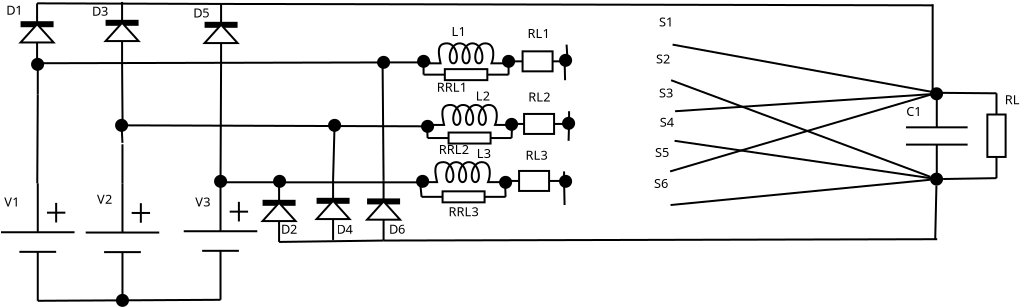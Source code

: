 <?xml version="1.0" encoding="UTF-8"?>
<dia:diagram xmlns:dia="http://www.lysator.liu.se/~alla/dia/">
  <dia:layer name="Background" visible="true" connectable="true" active="true">
    <dia:object type="Circuit - Vertical Powersource (European)" version="1" id="O0">
      <dia:attribute name="obj_pos">
        <dia:point val="30.006,40.037"/>
      </dia:attribute>
      <dia:attribute name="obj_bb">
        <dia:rectangle val="30.006,40.037;33.683,45.913"/>
      </dia:attribute>
      <dia:attribute name="meta">
        <dia:composite type="dict"/>
      </dia:attribute>
      <dia:attribute name="elem_corner">
        <dia:point val="30.006,40.037"/>
      </dia:attribute>
      <dia:attribute name="elem_width">
        <dia:real val="3.677"/>
      </dia:attribute>
      <dia:attribute name="elem_height">
        <dia:real val="5.875"/>
      </dia:attribute>
      <dia:attribute name="line_width">
        <dia:real val="0.1"/>
      </dia:attribute>
      <dia:attribute name="line_colour">
        <dia:color val="#000000ff"/>
      </dia:attribute>
      <dia:attribute name="fill_colour">
        <dia:color val="#ffffffff"/>
      </dia:attribute>
      <dia:attribute name="show_background">
        <dia:boolean val="true"/>
      </dia:attribute>
      <dia:attribute name="line_style">
        <dia:enum val="0"/>
        <dia:real val="1"/>
      </dia:attribute>
      <dia:attribute name="flip_horizontal">
        <dia:boolean val="false"/>
      </dia:attribute>
      <dia:attribute name="flip_vertical">
        <dia:boolean val="false"/>
      </dia:attribute>
      <dia:attribute name="subscale">
        <dia:real val="1"/>
      </dia:attribute>
    </dia:object>
    <dia:object type="Circuit - Vertical Powersource (European)" version="1" id="O1">
      <dia:attribute name="obj_pos">
        <dia:point val="25.771,40.023"/>
      </dia:attribute>
      <dia:attribute name="obj_bb">
        <dia:rectangle val="25.771,40.023;29.447,45.898"/>
      </dia:attribute>
      <dia:attribute name="meta">
        <dia:composite type="dict"/>
      </dia:attribute>
      <dia:attribute name="elem_corner">
        <dia:point val="25.771,40.023"/>
      </dia:attribute>
      <dia:attribute name="elem_width">
        <dia:real val="3.677"/>
      </dia:attribute>
      <dia:attribute name="elem_height">
        <dia:real val="5.875"/>
      </dia:attribute>
      <dia:attribute name="line_width">
        <dia:real val="0.1"/>
      </dia:attribute>
      <dia:attribute name="line_colour">
        <dia:color val="#000000ff"/>
      </dia:attribute>
      <dia:attribute name="fill_colour">
        <dia:color val="#ffffffff"/>
      </dia:attribute>
      <dia:attribute name="show_background">
        <dia:boolean val="true"/>
      </dia:attribute>
      <dia:attribute name="line_style">
        <dia:enum val="0"/>
        <dia:real val="1"/>
      </dia:attribute>
      <dia:attribute name="flip_horizontal">
        <dia:boolean val="false"/>
      </dia:attribute>
      <dia:attribute name="flip_vertical">
        <dia:boolean val="false"/>
      </dia:attribute>
      <dia:attribute name="subscale">
        <dia:real val="1"/>
      </dia:attribute>
    </dia:object>
    <dia:object type="Circuit - Vertical Powersource (European)" version="1" id="O2">
      <dia:attribute name="obj_pos">
        <dia:point val="34.908,39.972"/>
      </dia:attribute>
      <dia:attribute name="obj_bb">
        <dia:rectangle val="34.908,39.972;38.585,45.848"/>
      </dia:attribute>
      <dia:attribute name="meta">
        <dia:composite type="dict"/>
      </dia:attribute>
      <dia:attribute name="elem_corner">
        <dia:point val="34.908,39.972"/>
      </dia:attribute>
      <dia:attribute name="elem_width">
        <dia:real val="3.677"/>
      </dia:attribute>
      <dia:attribute name="elem_height">
        <dia:real val="5.875"/>
      </dia:attribute>
      <dia:attribute name="line_width">
        <dia:real val="0.1"/>
      </dia:attribute>
      <dia:attribute name="line_colour">
        <dia:color val="#000000ff"/>
      </dia:attribute>
      <dia:attribute name="fill_colour">
        <dia:color val="#ffffffff"/>
      </dia:attribute>
      <dia:attribute name="show_background">
        <dia:boolean val="true"/>
      </dia:attribute>
      <dia:attribute name="line_style">
        <dia:enum val="0"/>
        <dia:real val="1"/>
      </dia:attribute>
      <dia:attribute name="flip_horizontal">
        <dia:boolean val="false"/>
      </dia:attribute>
      <dia:attribute name="flip_vertical">
        <dia:boolean val="false"/>
      </dia:attribute>
      <dia:attribute name="subscale">
        <dia:real val="1"/>
      </dia:attribute>
    </dia:object>
    <dia:object type="Standard - Line" version="0" id="O3">
      <dia:attribute name="obj_pos">
        <dia:point val="27.609,45.898"/>
      </dia:attribute>
      <dia:attribute name="obj_bb">
        <dia:rectangle val="27.559,45.797;36.797,45.949"/>
      </dia:attribute>
      <dia:attribute name="conn_endpoints">
        <dia:point val="27.609,45.898"/>
        <dia:point val="36.747,45.848"/>
      </dia:attribute>
      <dia:attribute name="numcp">
        <dia:int val="1"/>
      </dia:attribute>
      <dia:connections>
        <dia:connection handle="0" to="O1" connection="1"/>
        <dia:connection handle="1" to="O2" connection="1"/>
      </dia:connections>
    </dia:object>
    <dia:object type="Standard - Ellipse" version="0" id="O4">
      <dia:attribute name="obj_pos">
        <dia:point val="31.568,45.602"/>
      </dia:attribute>
      <dia:attribute name="obj_bb">
        <dia:rectangle val="31.518,45.552;32.171,46.202"/>
      </dia:attribute>
      <dia:attribute name="elem_corner">
        <dia:point val="31.568,45.602"/>
      </dia:attribute>
      <dia:attribute name="elem_width">
        <dia:real val="0.553"/>
      </dia:attribute>
      <dia:attribute name="elem_height">
        <dia:real val="0.55"/>
      </dia:attribute>
      <dia:attribute name="inner_color">
        <dia:color val="#000000ff"/>
      </dia:attribute>
    </dia:object>
    <dia:object type="Standard - Text" version="1" id="O5">
      <dia:attribute name="obj_pos">
        <dia:point val="38.801,33.369"/>
      </dia:attribute>
      <dia:attribute name="obj_bb">
        <dia:rectangle val="38.801,32.775;38.801,33.52"/>
      </dia:attribute>
      <dia:attribute name="text">
        <dia:composite type="text">
          <dia:attribute name="string">
            <dia:string>##</dia:string>
          </dia:attribute>
          <dia:attribute name="font">
            <dia:font family="sans" style="0" name="Helvetica"/>
          </dia:attribute>
          <dia:attribute name="height">
            <dia:real val="0.8"/>
          </dia:attribute>
          <dia:attribute name="pos">
            <dia:point val="38.801,33.369"/>
          </dia:attribute>
          <dia:attribute name="color">
            <dia:color val="#000000ff"/>
          </dia:attribute>
          <dia:attribute name="alignment">
            <dia:enum val="0"/>
          </dia:attribute>
        </dia:composite>
      </dia:attribute>
      <dia:attribute name="valign">
        <dia:enum val="3"/>
      </dia:attribute>
    </dia:object>
    <dia:object type="Standard - Line" version="0" id="O6">
      <dia:attribute name="obj_pos">
        <dia:point val="36.747,39.972"/>
      </dia:attribute>
      <dia:attribute name="obj_bb">
        <dia:rectangle val="36.697,39.922;47,40.025"/>
      </dia:attribute>
      <dia:attribute name="conn_endpoints">
        <dia:point val="36.747,39.972"/>
        <dia:point val="46.95,39.975"/>
      </dia:attribute>
      <dia:attribute name="numcp">
        <dia:int val="1"/>
      </dia:attribute>
      <dia:connections>
        <dia:connection handle="0" to="O2" connection="0"/>
      </dia:connections>
    </dia:object>
    <dia:object type="Standard - Line" version="0" id="O7">
      <dia:attribute name="obj_pos">
        <dia:point val="31.844,40.037"/>
      </dia:attribute>
      <dia:attribute name="obj_bb">
        <dia:rectangle val="31.794,38.023;31.894,40.087"/>
      </dia:attribute>
      <dia:attribute name="conn_endpoints">
        <dia:point val="31.844,40.037"/>
        <dia:point val="31.844,38.073"/>
      </dia:attribute>
      <dia:attribute name="numcp">
        <dia:int val="1"/>
      </dia:attribute>
      <dia:connections>
        <dia:connection handle="0" to="O0" connection="0"/>
      </dia:connections>
    </dia:object>
    <dia:object type="Standard - Line" version="0" id="O8">
      <dia:attribute name="obj_pos">
        <dia:point val="31.844,38.001"/>
      </dia:attribute>
      <dia:attribute name="obj_bb">
        <dia:rectangle val="31.747,37.072;31.897,38.053"/>
      </dia:attribute>
      <dia:attribute name="conn_endpoints">
        <dia:point val="31.844,38.001"/>
        <dia:point val="31.8,37.125"/>
      </dia:attribute>
      <dia:attribute name="numcp">
        <dia:int val="1"/>
      </dia:attribute>
    </dia:object>
    <dia:object type="Standard - Line" version="0" id="O9">
      <dia:attribute name="obj_pos">
        <dia:point val="31.8,37.125"/>
      </dia:attribute>
      <dia:attribute name="obj_bb">
        <dia:rectangle val="31.75,37.075;47.3,37.225"/>
      </dia:attribute>
      <dia:attribute name="conn_endpoints">
        <dia:point val="31.8,37.125"/>
        <dia:point val="47.25,37.175"/>
      </dia:attribute>
      <dia:attribute name="numcp">
        <dia:int val="1"/>
      </dia:attribute>
    </dia:object>
    <dia:object type="Standard - Line" version="0" id="O10">
      <dia:attribute name="obj_pos">
        <dia:point val="27.584,40.023"/>
      </dia:attribute>
      <dia:attribute name="obj_bb">
        <dia:rectangle val="27.534,35.523;27.66,40.073"/>
      </dia:attribute>
      <dia:attribute name="conn_endpoints">
        <dia:point val="27.584,40.023"/>
        <dia:point val="27.61,35.574"/>
      </dia:attribute>
      <dia:attribute name="numcp">
        <dia:int val="1"/>
      </dia:attribute>
    </dia:object>
    <dia:object type="Standard - Line" version="0" id="O11">
      <dia:attribute name="obj_pos">
        <dia:point val="27.61,35.574"/>
      </dia:attribute>
      <dia:attribute name="obj_bb">
        <dia:rectangle val="27.56,33.92;27.66,35.624"/>
      </dia:attribute>
      <dia:attribute name="conn_endpoints">
        <dia:point val="27.61,35.574"/>
        <dia:point val="27.61,33.971"/>
      </dia:attribute>
      <dia:attribute name="numcp">
        <dia:int val="1"/>
      </dia:attribute>
    </dia:object>
    <dia:object type="Standard - Line" version="0" id="O12">
      <dia:attribute name="obj_pos">
        <dia:point val="27.585,34.02"/>
      </dia:attribute>
      <dia:attribute name="obj_bb">
        <dia:rectangle val="27.535,33.925;47.3,34.07"/>
      </dia:attribute>
      <dia:attribute name="conn_endpoints">
        <dia:point val="27.585,34.02"/>
        <dia:point val="47.25,33.975"/>
      </dia:attribute>
      <dia:attribute name="numcp">
        <dia:int val="1"/>
      </dia:attribute>
    </dia:object>
    <dia:object type="Circuit - Vertical Capacitor" version="1" id="O13">
      <dia:attribute name="obj_pos">
        <dia:point val="71.019,35.498"/>
      </dia:attribute>
      <dia:attribute name="obj_bb">
        <dia:rectangle val="71.019,35.498;74.103,39.814"/>
      </dia:attribute>
      <dia:attribute name="meta">
        <dia:composite type="dict"/>
      </dia:attribute>
      <dia:attribute name="elem_corner">
        <dia:point val="71.019,35.498"/>
      </dia:attribute>
      <dia:attribute name="elem_width">
        <dia:real val="3.083"/>
      </dia:attribute>
      <dia:attribute name="elem_height">
        <dia:real val="4.317"/>
      </dia:attribute>
      <dia:attribute name="line_width">
        <dia:real val="0.1"/>
      </dia:attribute>
      <dia:attribute name="line_colour">
        <dia:color val="#000000ff"/>
      </dia:attribute>
      <dia:attribute name="fill_colour">
        <dia:color val="#ffffffff"/>
      </dia:attribute>
      <dia:attribute name="show_background">
        <dia:boolean val="true"/>
      </dia:attribute>
      <dia:attribute name="line_style">
        <dia:enum val="0"/>
        <dia:real val="1"/>
      </dia:attribute>
      <dia:attribute name="flip_horizontal">
        <dia:boolean val="false"/>
      </dia:attribute>
      <dia:attribute name="flip_vertical">
        <dia:boolean val="false"/>
      </dia:attribute>
      <dia:attribute name="subscale">
        <dia:real val="1"/>
      </dia:attribute>
    </dia:object>
    <dia:object type="Circuit - Vertical Resistor (European)" version="1" id="O14">
      <dia:attribute name="obj_pos">
        <dia:point val="75.089,35.523"/>
      </dia:attribute>
      <dia:attribute name="obj_bb">
        <dia:rectangle val="74.989,35.523;76.102,39.765"/>
      </dia:attribute>
      <dia:attribute name="meta">
        <dia:composite type="dict"/>
      </dia:attribute>
      <dia:attribute name="elem_corner">
        <dia:point val="75.089,35.523"/>
      </dia:attribute>
      <dia:attribute name="elem_width">
        <dia:real val="0.913"/>
      </dia:attribute>
      <dia:attribute name="elem_height">
        <dia:real val="4.243"/>
      </dia:attribute>
      <dia:attribute name="line_width">
        <dia:real val="0.1"/>
      </dia:attribute>
      <dia:attribute name="line_colour">
        <dia:color val="#000000ff"/>
      </dia:attribute>
      <dia:attribute name="fill_colour">
        <dia:color val="#ffffffff"/>
      </dia:attribute>
      <dia:attribute name="show_background">
        <dia:boolean val="true"/>
      </dia:attribute>
      <dia:attribute name="line_style">
        <dia:enum val="0"/>
        <dia:real val="1"/>
      </dia:attribute>
      <dia:attribute name="flip_horizontal">
        <dia:boolean val="false"/>
      </dia:attribute>
      <dia:attribute name="flip_vertical">
        <dia:boolean val="false"/>
      </dia:attribute>
      <dia:attribute name="subscale">
        <dia:real val="1"/>
      </dia:attribute>
    </dia:object>
    <dia:object type="Standard - Ellipse" version="0" id="O15">
      <dia:attribute name="obj_pos">
        <dia:point val="72.272,39.539"/>
      </dia:attribute>
      <dia:attribute name="obj_bb">
        <dia:rectangle val="72.222,39.489;72.875,40.139"/>
      </dia:attribute>
      <dia:attribute name="elem_corner">
        <dia:point val="72.272,39.539"/>
      </dia:attribute>
      <dia:attribute name="elem_width">
        <dia:real val="0.553"/>
      </dia:attribute>
      <dia:attribute name="elem_height">
        <dia:real val="0.55"/>
      </dia:attribute>
      <dia:attribute name="inner_color">
        <dia:color val="#000000ff"/>
      </dia:attribute>
    </dia:object>
    <dia:object type="Standard - Ellipse" version="0" id="O16">
      <dia:attribute name="obj_pos">
        <dia:point val="72.272,35.272"/>
      </dia:attribute>
      <dia:attribute name="obj_bb">
        <dia:rectangle val="72.222,35.222;72.875,35.872"/>
      </dia:attribute>
      <dia:attribute name="elem_corner">
        <dia:point val="72.272,35.272"/>
      </dia:attribute>
      <dia:attribute name="elem_width">
        <dia:real val="0.553"/>
      </dia:attribute>
      <dia:attribute name="elem_height">
        <dia:real val="0.55"/>
      </dia:attribute>
      <dia:attribute name="inner_color">
        <dia:color val="#000000ff"/>
      </dia:attribute>
    </dia:object>
    <dia:object type="Standard - Line" version="0" id="O17">
      <dia:attribute name="obj_pos">
        <dia:point val="72.561,35.498"/>
      </dia:attribute>
      <dia:attribute name="obj_bb">
        <dia:rectangle val="72.511,35.447;75.596,35.573"/>
      </dia:attribute>
      <dia:attribute name="conn_endpoints">
        <dia:point val="72.561,35.498"/>
        <dia:point val="75.546,35.523"/>
      </dia:attribute>
      <dia:attribute name="numcp">
        <dia:int val="1"/>
      </dia:attribute>
      <dia:connections>
        <dia:connection handle="0" to="O13" connection="0"/>
        <dia:connection handle="1" to="O14" connection="0"/>
      </dia:connections>
    </dia:object>
    <dia:object type="Standard - Line" version="0" id="O18">
      <dia:attribute name="obj_pos">
        <dia:point val="72.876,39.809"/>
      </dia:attribute>
      <dia:attribute name="obj_bb">
        <dia:rectangle val="72.825,39.714;75.597,39.86"/>
      </dia:attribute>
      <dia:attribute name="conn_endpoints">
        <dia:point val="72.876,39.809"/>
        <dia:point val="75.546,39.765"/>
      </dia:attribute>
      <dia:attribute name="numcp">
        <dia:int val="1"/>
      </dia:attribute>
      <dia:connections>
        <dia:connection handle="0" to="O15" connection="8"/>
        <dia:connection handle="1" to="O14" connection="1"/>
      </dia:connections>
    </dia:object>
    <dia:object type="Circuit - Vertical Diode" version="1" id="O19">
      <dia:attribute name="obj_pos">
        <dia:point val="26.75,31.025"/>
      </dia:attribute>
      <dia:attribute name="obj_bb">
        <dia:rectangle val="26.525,31.025;28.625,34.025"/>
      </dia:attribute>
      <dia:attribute name="meta">
        <dia:composite type="dict"/>
      </dia:attribute>
      <dia:attribute name="elem_corner">
        <dia:point val="26.75,31.025"/>
      </dia:attribute>
      <dia:attribute name="elem_width">
        <dia:real val="1.65"/>
      </dia:attribute>
      <dia:attribute name="elem_height">
        <dia:real val="3.0"/>
      </dia:attribute>
      <dia:attribute name="line_width">
        <dia:real val="0.1"/>
      </dia:attribute>
      <dia:attribute name="line_colour">
        <dia:color val="#000000ff"/>
      </dia:attribute>
      <dia:attribute name="fill_colour">
        <dia:color val="#ffffffff"/>
      </dia:attribute>
      <dia:attribute name="show_background">
        <dia:boolean val="true"/>
      </dia:attribute>
      <dia:attribute name="line_style">
        <dia:enum val="0"/>
        <dia:real val="1"/>
      </dia:attribute>
      <dia:attribute name="flip_horizontal">
        <dia:boolean val="false"/>
      </dia:attribute>
      <dia:attribute name="flip_vertical">
        <dia:boolean val="false"/>
      </dia:attribute>
      <dia:attribute name="subscale">
        <dia:real val="1"/>
      </dia:attribute>
    </dia:object>
    <dia:object type="Circuit - Vertical Diode" version="1" id="O20">
      <dia:attribute name="obj_pos">
        <dia:point val="31.0,30.955"/>
      </dia:attribute>
      <dia:attribute name="obj_bb">
        <dia:rectangle val="30.775,30.955;32.875,33.955"/>
      </dia:attribute>
      <dia:attribute name="meta">
        <dia:composite type="dict"/>
      </dia:attribute>
      <dia:attribute name="elem_corner">
        <dia:point val="31.0,30.955"/>
      </dia:attribute>
      <dia:attribute name="elem_width">
        <dia:real val="1.65"/>
      </dia:attribute>
      <dia:attribute name="elem_height">
        <dia:real val="3.0"/>
      </dia:attribute>
      <dia:attribute name="line_width">
        <dia:real val="0.1"/>
      </dia:attribute>
      <dia:attribute name="line_colour">
        <dia:color val="#000000ff"/>
      </dia:attribute>
      <dia:attribute name="fill_colour">
        <dia:color val="#ffffffff"/>
      </dia:attribute>
      <dia:attribute name="show_background">
        <dia:boolean val="true"/>
      </dia:attribute>
      <dia:attribute name="line_style">
        <dia:enum val="0"/>
        <dia:real val="1"/>
      </dia:attribute>
      <dia:attribute name="flip_horizontal">
        <dia:boolean val="false"/>
      </dia:attribute>
      <dia:attribute name="flip_vertical">
        <dia:boolean val="false"/>
      </dia:attribute>
      <dia:attribute name="subscale">
        <dia:real val="1"/>
      </dia:attribute>
    </dia:object>
    <dia:object type="Circuit - Vertical Diode" version="1" id="O21">
      <dia:attribute name="obj_pos">
        <dia:point val="35.95,31.055"/>
      </dia:attribute>
      <dia:attribute name="obj_bb">
        <dia:rectangle val="35.725,31.055;37.825,34.055"/>
      </dia:attribute>
      <dia:attribute name="meta">
        <dia:composite type="dict"/>
      </dia:attribute>
      <dia:attribute name="elem_corner">
        <dia:point val="35.95,31.055"/>
      </dia:attribute>
      <dia:attribute name="elem_width">
        <dia:real val="1.65"/>
      </dia:attribute>
      <dia:attribute name="elem_height">
        <dia:real val="3.0"/>
      </dia:attribute>
      <dia:attribute name="line_width">
        <dia:real val="0.1"/>
      </dia:attribute>
      <dia:attribute name="line_colour">
        <dia:color val="#000000ff"/>
      </dia:attribute>
      <dia:attribute name="fill_colour">
        <dia:color val="#ffffffff"/>
      </dia:attribute>
      <dia:attribute name="show_background">
        <dia:boolean val="true"/>
      </dia:attribute>
      <dia:attribute name="line_style">
        <dia:enum val="0"/>
        <dia:real val="1"/>
      </dia:attribute>
      <dia:attribute name="flip_horizontal">
        <dia:boolean val="false"/>
      </dia:attribute>
      <dia:attribute name="flip_vertical">
        <dia:boolean val="false"/>
      </dia:attribute>
      <dia:attribute name="subscale">
        <dia:real val="1"/>
      </dia:attribute>
    </dia:object>
    <dia:object type="Standard - Line" version="0" id="O22">
      <dia:attribute name="obj_pos">
        <dia:point val="36.747,39.972"/>
      </dia:attribute>
      <dia:attribute name="obj_bb">
        <dia:rectangle val="36.696,34.005;36.825,40.023"/>
      </dia:attribute>
      <dia:attribute name="conn_endpoints">
        <dia:point val="36.747,39.972"/>
        <dia:point val="36.775,34.055"/>
      </dia:attribute>
      <dia:attribute name="numcp">
        <dia:int val="1"/>
      </dia:attribute>
      <dia:connections>
        <dia:connection handle="0" to="O2" connection="0"/>
        <dia:connection handle="1" to="O21" connection="1"/>
      </dia:connections>
    </dia:object>
    <dia:object type="Standard - Line" version="0" id="O23">
      <dia:attribute name="obj_pos">
        <dia:point val="31.85,37.125"/>
      </dia:attribute>
      <dia:attribute name="obj_bb">
        <dia:rectangle val="31.775,33.905;31.9,37.175"/>
      </dia:attribute>
      <dia:attribute name="conn_endpoints">
        <dia:point val="31.85,37.125"/>
        <dia:point val="31.825,33.955"/>
      </dia:attribute>
      <dia:attribute name="numcp">
        <dia:int val="1"/>
      </dia:attribute>
      <dia:connections>
        <dia:connection handle="1" to="O20" connection="1"/>
      </dia:connections>
    </dia:object>
    <dia:object type="Standard - Ellipse" version="0" id="O24">
      <dia:attribute name="obj_pos">
        <dia:point val="31.524,36.85"/>
      </dia:attribute>
      <dia:attribute name="obj_bb">
        <dia:rectangle val="31.474,36.8;32.126,37.45"/>
      </dia:attribute>
      <dia:attribute name="elem_corner">
        <dia:point val="31.524,36.85"/>
      </dia:attribute>
      <dia:attribute name="elem_width">
        <dia:real val="0.553"/>
      </dia:attribute>
      <dia:attribute name="elem_height">
        <dia:real val="0.55"/>
      </dia:attribute>
      <dia:attribute name="inner_color">
        <dia:color val="#000000ff"/>
      </dia:attribute>
    </dia:object>
    <dia:object type="Standard - Ellipse" version="0" id="O25">
      <dia:attribute name="obj_pos">
        <dia:point val="36.474,39.65"/>
      </dia:attribute>
      <dia:attribute name="obj_bb">
        <dia:rectangle val="36.424,39.6;37.076,40.25"/>
      </dia:attribute>
      <dia:attribute name="elem_corner">
        <dia:point val="36.474,39.65"/>
      </dia:attribute>
      <dia:attribute name="elem_width">
        <dia:real val="0.553"/>
      </dia:attribute>
      <dia:attribute name="elem_height">
        <dia:real val="0.55"/>
      </dia:attribute>
      <dia:attribute name="inner_color">
        <dia:color val="#000000ff"/>
      </dia:attribute>
    </dia:object>
    <dia:object type="Standard - Ellipse" version="0" id="O26">
      <dia:attribute name="obj_pos">
        <dia:point val="27.324,33.8"/>
      </dia:attribute>
      <dia:attribute name="obj_bb">
        <dia:rectangle val="27.274,33.75;27.926,34.4"/>
      </dia:attribute>
      <dia:attribute name="elem_corner">
        <dia:point val="27.324,33.8"/>
      </dia:attribute>
      <dia:attribute name="elem_width">
        <dia:real val="0.553"/>
      </dia:attribute>
      <dia:attribute name="elem_height">
        <dia:real val="0.55"/>
      </dia:attribute>
      <dia:attribute name="inner_color">
        <dia:color val="#000000ff"/>
      </dia:attribute>
    </dia:object>
    <dia:object type="Standard - Ellipse" version="0" id="O27">
      <dia:attribute name="obj_pos">
        <dia:point val="39.424,39.65"/>
      </dia:attribute>
      <dia:attribute name="obj_bb">
        <dia:rectangle val="39.374,39.6;40.026,40.25"/>
      </dia:attribute>
      <dia:attribute name="elem_corner">
        <dia:point val="39.424,39.65"/>
      </dia:attribute>
      <dia:attribute name="elem_width">
        <dia:real val="0.553"/>
      </dia:attribute>
      <dia:attribute name="elem_height">
        <dia:real val="0.55"/>
      </dia:attribute>
      <dia:attribute name="inner_color">
        <dia:color val="#000000ff"/>
      </dia:attribute>
    </dia:object>
    <dia:object type="Circuit - Vertical Diode" version="1" id="O28">
      <dia:attribute name="obj_pos">
        <dia:point val="38.85,39.955"/>
      </dia:attribute>
      <dia:attribute name="obj_bb">
        <dia:rectangle val="38.625,39.955;40.725,42.955"/>
      </dia:attribute>
      <dia:attribute name="meta">
        <dia:composite type="dict"/>
      </dia:attribute>
      <dia:attribute name="elem_corner">
        <dia:point val="38.85,39.955"/>
      </dia:attribute>
      <dia:attribute name="elem_width">
        <dia:real val="1.65"/>
      </dia:attribute>
      <dia:attribute name="elem_height">
        <dia:real val="3.0"/>
      </dia:attribute>
      <dia:attribute name="line_width">
        <dia:real val="0.1"/>
      </dia:attribute>
      <dia:attribute name="line_colour">
        <dia:color val="#000000ff"/>
      </dia:attribute>
      <dia:attribute name="fill_colour">
        <dia:color val="#ffffffff"/>
      </dia:attribute>
      <dia:attribute name="show_background">
        <dia:boolean val="true"/>
      </dia:attribute>
      <dia:attribute name="line_style">
        <dia:enum val="0"/>
        <dia:real val="1"/>
      </dia:attribute>
      <dia:attribute name="flip_horizontal">
        <dia:boolean val="false"/>
      </dia:attribute>
      <dia:attribute name="flip_vertical">
        <dia:boolean val="false"/>
      </dia:attribute>
      <dia:attribute name="subscale">
        <dia:real val="1"/>
      </dia:attribute>
    </dia:object>
    <dia:object type="Circuit - Vertical Diode" version="1" id="O29">
      <dia:attribute name="obj_pos">
        <dia:point val="41.55,39.855"/>
      </dia:attribute>
      <dia:attribute name="obj_bb">
        <dia:rectangle val="41.325,39.855;43.425,42.855"/>
      </dia:attribute>
      <dia:attribute name="meta">
        <dia:composite type="dict"/>
      </dia:attribute>
      <dia:attribute name="elem_corner">
        <dia:point val="41.55,39.855"/>
      </dia:attribute>
      <dia:attribute name="elem_width">
        <dia:real val="1.65"/>
      </dia:attribute>
      <dia:attribute name="elem_height">
        <dia:real val="3.0"/>
      </dia:attribute>
      <dia:attribute name="line_width">
        <dia:real val="0.1"/>
      </dia:attribute>
      <dia:attribute name="line_colour">
        <dia:color val="#000000ff"/>
      </dia:attribute>
      <dia:attribute name="fill_colour">
        <dia:color val="#ffffffff"/>
      </dia:attribute>
      <dia:attribute name="show_background">
        <dia:boolean val="true"/>
      </dia:attribute>
      <dia:attribute name="line_style">
        <dia:enum val="0"/>
        <dia:real val="1"/>
      </dia:attribute>
      <dia:attribute name="flip_horizontal">
        <dia:boolean val="false"/>
      </dia:attribute>
      <dia:attribute name="flip_vertical">
        <dia:boolean val="false"/>
      </dia:attribute>
      <dia:attribute name="subscale">
        <dia:real val="1"/>
      </dia:attribute>
    </dia:object>
    <dia:object type="Circuit - Vertical Diode" version="1" id="O30">
      <dia:attribute name="obj_pos">
        <dia:point val="44.075,39.885"/>
      </dia:attribute>
      <dia:attribute name="obj_bb">
        <dia:rectangle val="43.85,39.885;45.95,42.885"/>
      </dia:attribute>
      <dia:attribute name="meta">
        <dia:composite type="dict"/>
      </dia:attribute>
      <dia:attribute name="elem_corner">
        <dia:point val="44.075,39.885"/>
      </dia:attribute>
      <dia:attribute name="elem_width">
        <dia:real val="1.65"/>
      </dia:attribute>
      <dia:attribute name="elem_height">
        <dia:real val="3.0"/>
      </dia:attribute>
      <dia:attribute name="line_width">
        <dia:real val="0.1"/>
      </dia:attribute>
      <dia:attribute name="line_colour">
        <dia:color val="#000000ff"/>
      </dia:attribute>
      <dia:attribute name="fill_colour">
        <dia:color val="#ffffffff"/>
      </dia:attribute>
      <dia:attribute name="show_background">
        <dia:boolean val="true"/>
      </dia:attribute>
      <dia:attribute name="line_style">
        <dia:enum val="0"/>
        <dia:real val="1"/>
      </dia:attribute>
      <dia:attribute name="flip_horizontal">
        <dia:boolean val="false"/>
      </dia:attribute>
      <dia:attribute name="flip_vertical">
        <dia:boolean val="false"/>
      </dia:attribute>
      <dia:attribute name="subscale">
        <dia:real val="1"/>
      </dia:attribute>
    </dia:object>
    <dia:object type="Standard - Line" version="0" id="O31">
      <dia:attribute name="obj_pos">
        <dia:point val="42.375,39.855"/>
      </dia:attribute>
      <dia:attribute name="obj_bb">
        <dia:rectangle val="42.324,37.024;42.501,39.906"/>
      </dia:attribute>
      <dia:attribute name="conn_endpoints">
        <dia:point val="42.375,39.855"/>
        <dia:point val="42.45,37.075"/>
      </dia:attribute>
      <dia:attribute name="numcp">
        <dia:int val="1"/>
      </dia:attribute>
      <dia:connections>
        <dia:connection handle="0" to="O29" connection="0"/>
      </dia:connections>
    </dia:object>
    <dia:object type="Standard - Line" version="0" id="O32">
      <dia:attribute name="obj_pos">
        <dia:point val="44.9,39.885"/>
      </dia:attribute>
      <dia:attribute name="obj_bb">
        <dia:rectangle val="44.8,33.925;44.951,39.935"/>
      </dia:attribute>
      <dia:attribute name="conn_endpoints">
        <dia:point val="44.9,39.885"/>
        <dia:point val="44.85,33.975"/>
      </dia:attribute>
      <dia:attribute name="numcp">
        <dia:int val="1"/>
      </dia:attribute>
      <dia:connections>
        <dia:connection handle="0" to="O30" connection="0"/>
      </dia:connections>
    </dia:object>
    <dia:object type="Standard - Ellipse" version="0" id="O33">
      <dia:attribute name="obj_pos">
        <dia:point val="42.174,36.85"/>
      </dia:attribute>
      <dia:attribute name="obj_bb">
        <dia:rectangle val="42.124,36.8;42.776,37.45"/>
      </dia:attribute>
      <dia:attribute name="elem_corner">
        <dia:point val="42.174,36.85"/>
      </dia:attribute>
      <dia:attribute name="elem_width">
        <dia:real val="0.553"/>
      </dia:attribute>
      <dia:attribute name="elem_height">
        <dia:real val="0.55"/>
      </dia:attribute>
      <dia:attribute name="inner_color">
        <dia:color val="#000000ff"/>
      </dia:attribute>
    </dia:object>
    <dia:object type="Standard - Ellipse" version="0" id="O34">
      <dia:attribute name="obj_pos">
        <dia:point val="44.624,33.7"/>
      </dia:attribute>
      <dia:attribute name="obj_bb">
        <dia:rectangle val="44.574,33.65;45.226,34.3"/>
      </dia:attribute>
      <dia:attribute name="elem_corner">
        <dia:point val="44.624,33.7"/>
      </dia:attribute>
      <dia:attribute name="elem_width">
        <dia:real val="0.553"/>
      </dia:attribute>
      <dia:attribute name="elem_height">
        <dia:real val="0.55"/>
      </dia:attribute>
      <dia:attribute name="inner_color">
        <dia:color val="#000000ff"/>
      </dia:attribute>
    </dia:object>
    <dia:object type="Circuit - Horizontal Inductor" version="1" id="O35">
      <dia:attribute name="obj_pos">
        <dia:point val="46.9,33.025"/>
      </dia:attribute>
      <dia:attribute name="obj_bb">
        <dia:rectangle val="46.9,32.925;51.15,34.125"/>
      </dia:attribute>
      <dia:attribute name="meta">
        <dia:composite type="dict"/>
      </dia:attribute>
      <dia:attribute name="elem_corner">
        <dia:point val="46.9,33.025"/>
      </dia:attribute>
      <dia:attribute name="elem_width">
        <dia:real val="4.25"/>
      </dia:attribute>
      <dia:attribute name="elem_height">
        <dia:real val="1.0"/>
      </dia:attribute>
      <dia:attribute name="line_width">
        <dia:real val="0.1"/>
      </dia:attribute>
      <dia:attribute name="line_colour">
        <dia:color val="#000000ff"/>
      </dia:attribute>
      <dia:attribute name="fill_colour">
        <dia:color val="#ffffffff"/>
      </dia:attribute>
      <dia:attribute name="show_background">
        <dia:boolean val="true"/>
      </dia:attribute>
      <dia:attribute name="line_style">
        <dia:enum val="0"/>
        <dia:real val="1"/>
      </dia:attribute>
      <dia:attribute name="flip_horizontal">
        <dia:boolean val="false"/>
      </dia:attribute>
      <dia:attribute name="flip_vertical">
        <dia:boolean val="false"/>
      </dia:attribute>
      <dia:attribute name="subscale">
        <dia:real val="1"/>
      </dia:attribute>
    </dia:object>
    <dia:object type="Circuit - Horizontal Inductor" version="1" id="O36">
      <dia:attribute name="obj_pos">
        <dia:point val="47.075,36.105"/>
      </dia:attribute>
      <dia:attribute name="obj_bb">
        <dia:rectangle val="47.075,36.005;51.325,37.205"/>
      </dia:attribute>
      <dia:attribute name="meta">
        <dia:composite type="dict"/>
      </dia:attribute>
      <dia:attribute name="elem_corner">
        <dia:point val="47.075,36.105"/>
      </dia:attribute>
      <dia:attribute name="elem_width">
        <dia:real val="4.25"/>
      </dia:attribute>
      <dia:attribute name="elem_height">
        <dia:real val="1.0"/>
      </dia:attribute>
      <dia:attribute name="line_width">
        <dia:real val="0.1"/>
      </dia:attribute>
      <dia:attribute name="line_colour">
        <dia:color val="#000000ff"/>
      </dia:attribute>
      <dia:attribute name="fill_colour">
        <dia:color val="#ffffffff"/>
      </dia:attribute>
      <dia:attribute name="show_background">
        <dia:boolean val="true"/>
      </dia:attribute>
      <dia:attribute name="line_style">
        <dia:enum val="0"/>
        <dia:real val="1"/>
      </dia:attribute>
      <dia:attribute name="flip_horizontal">
        <dia:boolean val="false"/>
      </dia:attribute>
      <dia:attribute name="flip_vertical">
        <dia:boolean val="false"/>
      </dia:attribute>
      <dia:attribute name="subscale">
        <dia:real val="1"/>
      </dia:attribute>
    </dia:object>
    <dia:object type="Circuit - Horizontal Inductor" version="1" id="O37">
      <dia:attribute name="obj_pos">
        <dia:point val="46.725,38.965"/>
      </dia:attribute>
      <dia:attribute name="obj_bb">
        <dia:rectangle val="46.725,38.865;50.975,40.065"/>
      </dia:attribute>
      <dia:attribute name="meta">
        <dia:composite type="dict"/>
      </dia:attribute>
      <dia:attribute name="elem_corner">
        <dia:point val="46.725,38.965"/>
      </dia:attribute>
      <dia:attribute name="elem_width">
        <dia:real val="4.25"/>
      </dia:attribute>
      <dia:attribute name="elem_height">
        <dia:real val="1.0"/>
      </dia:attribute>
      <dia:attribute name="line_width">
        <dia:real val="0.1"/>
      </dia:attribute>
      <dia:attribute name="line_colour">
        <dia:color val="#000000ff"/>
      </dia:attribute>
      <dia:attribute name="fill_colour">
        <dia:color val="#ffffffff"/>
      </dia:attribute>
      <dia:attribute name="show_background">
        <dia:boolean val="true"/>
      </dia:attribute>
      <dia:attribute name="line_style">
        <dia:enum val="0"/>
        <dia:real val="1"/>
      </dia:attribute>
      <dia:attribute name="flip_horizontal">
        <dia:boolean val="false"/>
      </dia:attribute>
      <dia:attribute name="flip_vertical">
        <dia:boolean val="false"/>
      </dia:attribute>
      <dia:attribute name="subscale">
        <dia:real val="1"/>
      </dia:attribute>
    </dia:object>
    <dia:object type="Circuit - Horizontal Resistor (European)" version="1" id="O38">
      <dia:attribute name="obj_pos">
        <dia:point val="46.8,40.425"/>
      </dia:attribute>
      <dia:attribute name="obj_bb">
        <dia:rectangle val="46.8,40.325;51,41.075"/>
      </dia:attribute>
      <dia:attribute name="meta">
        <dia:composite type="dict"/>
      </dia:attribute>
      <dia:attribute name="elem_corner">
        <dia:point val="46.8,40.425"/>
      </dia:attribute>
      <dia:attribute name="elem_width">
        <dia:real val="4.2"/>
      </dia:attribute>
      <dia:attribute name="elem_height">
        <dia:real val="0.55"/>
      </dia:attribute>
      <dia:attribute name="line_width">
        <dia:real val="0.1"/>
      </dia:attribute>
      <dia:attribute name="line_colour">
        <dia:color val="#000000ff"/>
      </dia:attribute>
      <dia:attribute name="fill_colour">
        <dia:color val="#ffffffff"/>
      </dia:attribute>
      <dia:attribute name="show_background">
        <dia:boolean val="true"/>
      </dia:attribute>
      <dia:attribute name="line_style">
        <dia:enum val="0"/>
        <dia:real val="1"/>
      </dia:attribute>
      <dia:attribute name="flip_horizontal">
        <dia:boolean val="false"/>
      </dia:attribute>
      <dia:attribute name="flip_vertical">
        <dia:boolean val="false"/>
      </dia:attribute>
      <dia:attribute name="subscale">
        <dia:real val="1"/>
      </dia:attribute>
    </dia:object>
    <dia:object type="Circuit - Horizontal Resistor (European)" version="1" id="O39">
      <dia:attribute name="obj_pos">
        <dia:point val="47.1,37.485"/>
      </dia:attribute>
      <dia:attribute name="obj_bb">
        <dia:rectangle val="47.1,37.385;51.3,38.135"/>
      </dia:attribute>
      <dia:attribute name="meta">
        <dia:composite type="dict"/>
      </dia:attribute>
      <dia:attribute name="elem_corner">
        <dia:point val="47.1,37.485"/>
      </dia:attribute>
      <dia:attribute name="elem_width">
        <dia:real val="4.2"/>
      </dia:attribute>
      <dia:attribute name="elem_height">
        <dia:real val="0.55"/>
      </dia:attribute>
      <dia:attribute name="line_width">
        <dia:real val="0.1"/>
      </dia:attribute>
      <dia:attribute name="line_colour">
        <dia:color val="#000000ff"/>
      </dia:attribute>
      <dia:attribute name="fill_colour">
        <dia:color val="#ffffffff"/>
      </dia:attribute>
      <dia:attribute name="show_background">
        <dia:boolean val="true"/>
      </dia:attribute>
      <dia:attribute name="line_style">
        <dia:enum val="0"/>
        <dia:real val="1"/>
      </dia:attribute>
      <dia:attribute name="flip_horizontal">
        <dia:boolean val="false"/>
      </dia:attribute>
      <dia:attribute name="flip_vertical">
        <dia:boolean val="false"/>
      </dia:attribute>
      <dia:attribute name="subscale">
        <dia:real val="1"/>
      </dia:attribute>
    </dia:object>
    <dia:object type="Circuit - Horizontal Resistor (European)" version="1" id="O40">
      <dia:attribute name="obj_pos">
        <dia:point val="46.9,34.315"/>
      </dia:attribute>
      <dia:attribute name="obj_bb">
        <dia:rectangle val="46.9,34.215;51.15,34.965"/>
      </dia:attribute>
      <dia:attribute name="meta">
        <dia:composite type="dict"/>
      </dia:attribute>
      <dia:attribute name="elem_corner">
        <dia:point val="46.9,34.315"/>
      </dia:attribute>
      <dia:attribute name="elem_width">
        <dia:real val="4.25"/>
      </dia:attribute>
      <dia:attribute name="elem_height">
        <dia:real val="0.55"/>
      </dia:attribute>
      <dia:attribute name="line_width">
        <dia:real val="0.1"/>
      </dia:attribute>
      <dia:attribute name="line_colour">
        <dia:color val="#000000ff"/>
      </dia:attribute>
      <dia:attribute name="fill_colour">
        <dia:color val="#ffffffff"/>
      </dia:attribute>
      <dia:attribute name="show_background">
        <dia:boolean val="true"/>
      </dia:attribute>
      <dia:attribute name="line_style">
        <dia:enum val="0"/>
        <dia:real val="1"/>
      </dia:attribute>
      <dia:attribute name="flip_horizontal">
        <dia:boolean val="false"/>
      </dia:attribute>
      <dia:attribute name="flip_vertical">
        <dia:boolean val="false"/>
      </dia:attribute>
      <dia:attribute name="subscale">
        <dia:real val="1"/>
      </dia:attribute>
    </dia:object>
    <dia:object type="Standard - Line" version="0" id="O41">
      <dia:attribute name="obj_pos">
        <dia:point val="46.9,34.59"/>
      </dia:attribute>
      <dia:attribute name="obj_bb">
        <dia:rectangle val="46.85,33.975;46.95,34.64"/>
      </dia:attribute>
      <dia:attribute name="conn_endpoints">
        <dia:point val="46.9,34.59"/>
        <dia:point val="46.9,34.025"/>
      </dia:attribute>
      <dia:attribute name="numcp">
        <dia:int val="1"/>
      </dia:attribute>
      <dia:connections>
        <dia:connection handle="0" to="O40" connection="0"/>
        <dia:connection handle="1" to="O35" connection="0"/>
      </dia:connections>
    </dia:object>
    <dia:object type="Standard - Line" version="0" id="O42">
      <dia:attribute name="obj_pos">
        <dia:point val="51.15,34.59"/>
      </dia:attribute>
      <dia:attribute name="obj_bb">
        <dia:rectangle val="51.1,33.975;51.2,34.64"/>
      </dia:attribute>
      <dia:attribute name="conn_endpoints">
        <dia:point val="51.15,34.59"/>
        <dia:point val="51.15,34.025"/>
      </dia:attribute>
      <dia:attribute name="numcp">
        <dia:int val="1"/>
      </dia:attribute>
      <dia:connections>
        <dia:connection handle="0" to="O40" connection="1"/>
        <dia:connection handle="1" to="O35" connection="1"/>
      </dia:connections>
    </dia:object>
    <dia:object type="Standard - Line" version="0" id="O43">
      <dia:attribute name="obj_pos">
        <dia:point val="47.1,37.76"/>
      </dia:attribute>
      <dia:attribute name="obj_bb">
        <dia:rectangle val="47.023,37.053;47.152,37.812"/>
      </dia:attribute>
      <dia:attribute name="conn_endpoints">
        <dia:point val="47.1,37.76"/>
        <dia:point val="47.075,37.105"/>
      </dia:attribute>
      <dia:attribute name="numcp">
        <dia:int val="1"/>
      </dia:attribute>
      <dia:connections>
        <dia:connection handle="0" to="O39" connection="0"/>
        <dia:connection handle="1" to="O36" connection="0"/>
      </dia:connections>
    </dia:object>
    <dia:object type="Standard - Line" version="0" id="O44">
      <dia:attribute name="obj_pos">
        <dia:point val="51.3,37.76"/>
      </dia:attribute>
      <dia:attribute name="obj_bb">
        <dia:rectangle val="51.248,37.053;51.377,37.812"/>
      </dia:attribute>
      <dia:attribute name="conn_endpoints">
        <dia:point val="51.3,37.76"/>
        <dia:point val="51.325,37.105"/>
      </dia:attribute>
      <dia:attribute name="numcp">
        <dia:int val="1"/>
      </dia:attribute>
      <dia:connections>
        <dia:connection handle="0" to="O39" connection="1"/>
        <dia:connection handle="1" to="O36" connection="1"/>
      </dia:connections>
    </dia:object>
    <dia:object type="Standard - Line" version="0" id="O45">
      <dia:attribute name="obj_pos">
        <dia:point val="46.8,40.7"/>
      </dia:attribute>
      <dia:attribute name="obj_bb">
        <dia:rectangle val="46.67,39.91;46.855,40.755"/>
      </dia:attribute>
      <dia:attribute name="conn_endpoints">
        <dia:point val="46.8,40.7"/>
        <dia:point val="46.725,39.965"/>
      </dia:attribute>
      <dia:attribute name="numcp">
        <dia:int val="1"/>
      </dia:attribute>
      <dia:connections>
        <dia:connection handle="0" to="O38" connection="0"/>
        <dia:connection handle="1" to="O37" connection="0"/>
      </dia:connections>
    </dia:object>
    <dia:object type="Standard - Line" version="0" id="O46">
      <dia:attribute name="obj_pos">
        <dia:point val="51,40.7"/>
      </dia:attribute>
      <dia:attribute name="obj_bb">
        <dia:rectangle val="50.923,39.913;51.052,40.752"/>
      </dia:attribute>
      <dia:attribute name="conn_endpoints">
        <dia:point val="51,40.7"/>
        <dia:point val="50.975,39.965"/>
      </dia:attribute>
      <dia:attribute name="numcp">
        <dia:int val="1"/>
      </dia:attribute>
      <dia:connections>
        <dia:connection handle="0" to="O38" connection="1"/>
        <dia:connection handle="1" to="O37" connection="1"/>
      </dia:connections>
    </dia:object>
    <dia:object type="Standard - Ellipse" version="0" id="O47">
      <dia:attribute name="obj_pos">
        <dia:point val="46.624,33.65"/>
      </dia:attribute>
      <dia:attribute name="obj_bb">
        <dia:rectangle val="46.574,33.6;47.226,34.25"/>
      </dia:attribute>
      <dia:attribute name="elem_corner">
        <dia:point val="46.624,33.65"/>
      </dia:attribute>
      <dia:attribute name="elem_width">
        <dia:real val="0.553"/>
      </dia:attribute>
      <dia:attribute name="elem_height">
        <dia:real val="0.55"/>
      </dia:attribute>
      <dia:attribute name="inner_color">
        <dia:color val="#000000ff"/>
      </dia:attribute>
    </dia:object>
    <dia:object type="Standard - Ellipse" version="0" id="O48">
      <dia:attribute name="obj_pos">
        <dia:point val="50.874,33.65"/>
      </dia:attribute>
      <dia:attribute name="obj_bb">
        <dia:rectangle val="50.824,33.6;51.476,34.25"/>
      </dia:attribute>
      <dia:attribute name="elem_corner">
        <dia:point val="50.874,33.65"/>
      </dia:attribute>
      <dia:attribute name="elem_width">
        <dia:real val="0.553"/>
      </dia:attribute>
      <dia:attribute name="elem_height">
        <dia:real val="0.55"/>
      </dia:attribute>
      <dia:attribute name="inner_color">
        <dia:color val="#000000ff"/>
      </dia:attribute>
    </dia:object>
    <dia:object type="Standard - Ellipse" version="0" id="O49">
      <dia:attribute name="obj_pos">
        <dia:point val="46.824,36.9"/>
      </dia:attribute>
      <dia:attribute name="obj_bb">
        <dia:rectangle val="46.774,36.85;47.426,37.5"/>
      </dia:attribute>
      <dia:attribute name="elem_corner">
        <dia:point val="46.824,36.9"/>
      </dia:attribute>
      <dia:attribute name="elem_width">
        <dia:real val="0.553"/>
      </dia:attribute>
      <dia:attribute name="elem_height">
        <dia:real val="0.55"/>
      </dia:attribute>
      <dia:attribute name="inner_color">
        <dia:color val="#000000ff"/>
      </dia:attribute>
    </dia:object>
    <dia:object type="Standard - Ellipse" version="0" id="O50">
      <dia:attribute name="obj_pos">
        <dia:point val="51.024,36.8"/>
      </dia:attribute>
      <dia:attribute name="obj_bb">
        <dia:rectangle val="50.974,36.75;51.626,37.4"/>
      </dia:attribute>
      <dia:attribute name="elem_corner">
        <dia:point val="51.024,36.8"/>
      </dia:attribute>
      <dia:attribute name="elem_width">
        <dia:real val="0.553"/>
      </dia:attribute>
      <dia:attribute name="elem_height">
        <dia:real val="0.55"/>
      </dia:attribute>
      <dia:attribute name="inner_color">
        <dia:color val="#000000ff"/>
      </dia:attribute>
    </dia:object>
    <dia:object type="Standard - Ellipse" version="0" id="O51">
      <dia:attribute name="obj_pos">
        <dia:point val="50.724,39.7"/>
      </dia:attribute>
      <dia:attribute name="obj_bb">
        <dia:rectangle val="50.674,39.65;51.326,40.3"/>
      </dia:attribute>
      <dia:attribute name="elem_corner">
        <dia:point val="50.724,39.7"/>
      </dia:attribute>
      <dia:attribute name="elem_width">
        <dia:real val="0.553"/>
      </dia:attribute>
      <dia:attribute name="elem_height">
        <dia:real val="0.55"/>
      </dia:attribute>
      <dia:attribute name="inner_color">
        <dia:color val="#000000ff"/>
      </dia:attribute>
    </dia:object>
    <dia:object type="Standard - Ellipse" version="0" id="O52">
      <dia:attribute name="obj_pos">
        <dia:point val="46.574,39.65"/>
      </dia:attribute>
      <dia:attribute name="obj_bb">
        <dia:rectangle val="46.524,39.6;47.176,40.25"/>
      </dia:attribute>
      <dia:attribute name="elem_corner">
        <dia:point val="46.574,39.65"/>
      </dia:attribute>
      <dia:attribute name="elem_width">
        <dia:real val="0.553"/>
      </dia:attribute>
      <dia:attribute name="elem_height">
        <dia:real val="0.55"/>
      </dia:attribute>
      <dia:attribute name="inner_color">
        <dia:color val="#000000ff"/>
      </dia:attribute>
    </dia:object>
    <dia:object type="Circuit - Horizontal Resistor (European)" version="1" id="O53">
      <dia:attribute name="obj_pos">
        <dia:point val="51.1,33.425"/>
      </dia:attribute>
      <dia:attribute name="obj_bb">
        <dia:rectangle val="51.1,33.325;54.1,34.525"/>
      </dia:attribute>
      <dia:attribute name="meta">
        <dia:composite type="dict"/>
      </dia:attribute>
      <dia:attribute name="elem_corner">
        <dia:point val="51.1,33.425"/>
      </dia:attribute>
      <dia:attribute name="elem_width">
        <dia:real val="3"/>
      </dia:attribute>
      <dia:attribute name="elem_height">
        <dia:real val="1.0"/>
      </dia:attribute>
      <dia:attribute name="line_width">
        <dia:real val="0.1"/>
      </dia:attribute>
      <dia:attribute name="line_colour">
        <dia:color val="#000000ff"/>
      </dia:attribute>
      <dia:attribute name="fill_colour">
        <dia:color val="#ffffffff"/>
      </dia:attribute>
      <dia:attribute name="show_background">
        <dia:boolean val="true"/>
      </dia:attribute>
      <dia:attribute name="line_style">
        <dia:enum val="0"/>
        <dia:real val="1"/>
      </dia:attribute>
      <dia:attribute name="flip_horizontal">
        <dia:boolean val="false"/>
      </dia:attribute>
      <dia:attribute name="flip_vertical">
        <dia:boolean val="false"/>
      </dia:attribute>
      <dia:attribute name="subscale">
        <dia:real val="1"/>
      </dia:attribute>
    </dia:object>
    <dia:object type="Circuit - Horizontal Resistor (European)" version="1" id="O54">
      <dia:attribute name="obj_pos">
        <dia:point val="51.175,36.555"/>
      </dia:attribute>
      <dia:attribute name="obj_bb">
        <dia:rectangle val="51.175,36.455;54.175,37.655"/>
      </dia:attribute>
      <dia:attribute name="meta">
        <dia:composite type="dict"/>
      </dia:attribute>
      <dia:attribute name="elem_corner">
        <dia:point val="51.175,36.555"/>
      </dia:attribute>
      <dia:attribute name="elem_width">
        <dia:real val="3"/>
      </dia:attribute>
      <dia:attribute name="elem_height">
        <dia:real val="1.0"/>
      </dia:attribute>
      <dia:attribute name="line_width">
        <dia:real val="0.1"/>
      </dia:attribute>
      <dia:attribute name="line_colour">
        <dia:color val="#000000ff"/>
      </dia:attribute>
      <dia:attribute name="fill_colour">
        <dia:color val="#ffffffff"/>
      </dia:attribute>
      <dia:attribute name="show_background">
        <dia:boolean val="true"/>
      </dia:attribute>
      <dia:attribute name="line_style">
        <dia:enum val="0"/>
        <dia:real val="1"/>
      </dia:attribute>
      <dia:attribute name="flip_horizontal">
        <dia:boolean val="false"/>
      </dia:attribute>
      <dia:attribute name="flip_vertical">
        <dia:boolean val="false"/>
      </dia:attribute>
      <dia:attribute name="subscale">
        <dia:real val="1"/>
      </dia:attribute>
    </dia:object>
    <dia:object type="Circuit - Horizontal Resistor (European)" version="1" id="O55">
      <dia:attribute name="obj_pos">
        <dia:point val="50.925,39.405"/>
      </dia:attribute>
      <dia:attribute name="obj_bb">
        <dia:rectangle val="50.925,39.305;53.925,40.505"/>
      </dia:attribute>
      <dia:attribute name="meta">
        <dia:composite type="dict"/>
      </dia:attribute>
      <dia:attribute name="elem_corner">
        <dia:point val="50.925,39.405"/>
      </dia:attribute>
      <dia:attribute name="elem_width">
        <dia:real val="3"/>
      </dia:attribute>
      <dia:attribute name="elem_height">
        <dia:real val="1.0"/>
      </dia:attribute>
      <dia:attribute name="line_width">
        <dia:real val="0.1"/>
      </dia:attribute>
      <dia:attribute name="line_colour">
        <dia:color val="#000000ff"/>
      </dia:attribute>
      <dia:attribute name="fill_colour">
        <dia:color val="#ffffffff"/>
      </dia:attribute>
      <dia:attribute name="show_background">
        <dia:boolean val="true"/>
      </dia:attribute>
      <dia:attribute name="line_style">
        <dia:enum val="0"/>
        <dia:real val="1"/>
      </dia:attribute>
      <dia:attribute name="flip_horizontal">
        <dia:boolean val="false"/>
      </dia:attribute>
      <dia:attribute name="flip_vertical">
        <dia:boolean val="false"/>
      </dia:attribute>
      <dia:attribute name="subscale">
        <dia:real val="1"/>
      </dia:attribute>
    </dia:object>
    <dia:object type="Electronic - button" version="1" id="O56">
      <dia:attribute name="obj_pos">
        <dia:point val="54.05,31.575"/>
      </dia:attribute>
      <dia:attribute name="obj_bb">
        <dia:rectangle val="54.05,31.575;59.35,33.568"/>
      </dia:attribute>
      <dia:attribute name="meta">
        <dia:composite type="dict"/>
      </dia:attribute>
      <dia:attribute name="elem_corner">
        <dia:point val="54.05,31.575"/>
      </dia:attribute>
      <dia:attribute name="elem_width">
        <dia:real val="5.3"/>
      </dia:attribute>
      <dia:attribute name="elem_height">
        <dia:real val="1.893"/>
      </dia:attribute>
      <dia:attribute name="line_width">
        <dia:real val="0.1"/>
      </dia:attribute>
      <dia:attribute name="line_colour">
        <dia:color val="#000000ff"/>
      </dia:attribute>
      <dia:attribute name="fill_colour">
        <dia:color val="#ffffffff"/>
      </dia:attribute>
      <dia:attribute name="show_background">
        <dia:boolean val="true"/>
      </dia:attribute>
      <dia:attribute name="line_style">
        <dia:enum val="0"/>
        <dia:real val="1"/>
      </dia:attribute>
      <dia:attribute name="flip_horizontal">
        <dia:boolean val="false"/>
      </dia:attribute>
      <dia:attribute name="flip_vertical">
        <dia:boolean val="false"/>
      </dia:attribute>
      <dia:attribute name="subscale">
        <dia:real val="1"/>
      </dia:attribute>
    </dia:object>
    <dia:object type="Electronic - button" version="1" id="O57">
      <dia:attribute name="obj_pos">
        <dia:point val="53.975,33.355"/>
      </dia:attribute>
      <dia:attribute name="obj_bb">
        <dia:rectangle val="53.975,33.355;59.275,35.348"/>
      </dia:attribute>
      <dia:attribute name="meta">
        <dia:composite type="dict"/>
      </dia:attribute>
      <dia:attribute name="elem_corner">
        <dia:point val="53.975,33.355"/>
      </dia:attribute>
      <dia:attribute name="elem_width">
        <dia:real val="5.3"/>
      </dia:attribute>
      <dia:attribute name="elem_height">
        <dia:real val="1.893"/>
      </dia:attribute>
      <dia:attribute name="line_width">
        <dia:real val="0.1"/>
      </dia:attribute>
      <dia:attribute name="line_colour">
        <dia:color val="#000000ff"/>
      </dia:attribute>
      <dia:attribute name="fill_colour">
        <dia:color val="#ffffffff"/>
      </dia:attribute>
      <dia:attribute name="show_background">
        <dia:boolean val="true"/>
      </dia:attribute>
      <dia:attribute name="line_style">
        <dia:enum val="0"/>
        <dia:real val="1"/>
      </dia:attribute>
      <dia:attribute name="flip_horizontal">
        <dia:boolean val="false"/>
      </dia:attribute>
      <dia:attribute name="flip_vertical">
        <dia:boolean val="false"/>
      </dia:attribute>
      <dia:attribute name="subscale">
        <dia:real val="1"/>
      </dia:attribute>
    </dia:object>
    <dia:object type="Electronic - button" version="1" id="O58">
      <dia:attribute name="obj_pos">
        <dia:point val="54.175,34.905"/>
      </dia:attribute>
      <dia:attribute name="obj_bb">
        <dia:rectangle val="54.175,34.905;59.475,36.898"/>
      </dia:attribute>
      <dia:attribute name="meta">
        <dia:composite type="dict"/>
      </dia:attribute>
      <dia:attribute name="elem_corner">
        <dia:point val="54.175,34.905"/>
      </dia:attribute>
      <dia:attribute name="elem_width">
        <dia:real val="5.3"/>
      </dia:attribute>
      <dia:attribute name="elem_height">
        <dia:real val="1.893"/>
      </dia:attribute>
      <dia:attribute name="line_width">
        <dia:real val="0.1"/>
      </dia:attribute>
      <dia:attribute name="line_colour">
        <dia:color val="#000000ff"/>
      </dia:attribute>
      <dia:attribute name="fill_colour">
        <dia:color val="#ffffffff"/>
      </dia:attribute>
      <dia:attribute name="show_background">
        <dia:boolean val="true"/>
      </dia:attribute>
      <dia:attribute name="line_style">
        <dia:enum val="0"/>
        <dia:real val="1"/>
      </dia:attribute>
      <dia:attribute name="flip_horizontal">
        <dia:boolean val="false"/>
      </dia:attribute>
      <dia:attribute name="flip_vertical">
        <dia:boolean val="false"/>
      </dia:attribute>
      <dia:attribute name="subscale">
        <dia:real val="1"/>
      </dia:attribute>
    </dia:object>
    <dia:object type="Electronic - button" version="1" id="O59">
      <dia:attribute name="obj_pos">
        <dia:point val="54.15,36.385"/>
      </dia:attribute>
      <dia:attribute name="obj_bb">
        <dia:rectangle val="54.15,36.385;59.45,38.378"/>
      </dia:attribute>
      <dia:attribute name="meta">
        <dia:composite type="dict"/>
      </dia:attribute>
      <dia:attribute name="elem_corner">
        <dia:point val="54.15,36.385"/>
      </dia:attribute>
      <dia:attribute name="elem_width">
        <dia:real val="5.3"/>
      </dia:attribute>
      <dia:attribute name="elem_height">
        <dia:real val="1.893"/>
      </dia:attribute>
      <dia:attribute name="line_width">
        <dia:real val="0.1"/>
      </dia:attribute>
      <dia:attribute name="line_colour">
        <dia:color val="#000000ff"/>
      </dia:attribute>
      <dia:attribute name="fill_colour">
        <dia:color val="#ffffffff"/>
      </dia:attribute>
      <dia:attribute name="show_background">
        <dia:boolean val="true"/>
      </dia:attribute>
      <dia:attribute name="line_style">
        <dia:enum val="0"/>
        <dia:real val="1"/>
      </dia:attribute>
      <dia:attribute name="flip_horizontal">
        <dia:boolean val="false"/>
      </dia:attribute>
      <dia:attribute name="flip_vertical">
        <dia:boolean val="false"/>
      </dia:attribute>
      <dia:attribute name="subscale">
        <dia:real val="1"/>
      </dia:attribute>
    </dia:object>
    <dia:object type="Electronic - button" version="1" id="O60">
      <dia:attribute name="obj_pos">
        <dia:point val="53.925,37.915"/>
      </dia:attribute>
      <dia:attribute name="obj_bb">
        <dia:rectangle val="53.925,37.915;59.225,39.908"/>
      </dia:attribute>
      <dia:attribute name="meta">
        <dia:composite type="dict"/>
      </dia:attribute>
      <dia:attribute name="elem_corner">
        <dia:point val="53.925,37.915"/>
      </dia:attribute>
      <dia:attribute name="elem_width">
        <dia:real val="5.3"/>
      </dia:attribute>
      <dia:attribute name="elem_height">
        <dia:real val="1.893"/>
      </dia:attribute>
      <dia:attribute name="line_width">
        <dia:real val="0.1"/>
      </dia:attribute>
      <dia:attribute name="line_colour">
        <dia:color val="#000000ff"/>
      </dia:attribute>
      <dia:attribute name="fill_colour">
        <dia:color val="#ffffffff"/>
      </dia:attribute>
      <dia:attribute name="show_background">
        <dia:boolean val="true"/>
      </dia:attribute>
      <dia:attribute name="line_style">
        <dia:enum val="0"/>
        <dia:real val="1"/>
      </dia:attribute>
      <dia:attribute name="flip_horizontal">
        <dia:boolean val="false"/>
      </dia:attribute>
      <dia:attribute name="flip_vertical">
        <dia:boolean val="false"/>
      </dia:attribute>
      <dia:attribute name="subscale">
        <dia:real val="1"/>
      </dia:attribute>
    </dia:object>
    <dia:object type="Electronic - button" version="1" id="O61">
      <dia:attribute name="obj_pos">
        <dia:point val="53.95,39.595"/>
      </dia:attribute>
      <dia:attribute name="obj_bb">
        <dia:rectangle val="53.95,39.595;59.25,41.588"/>
      </dia:attribute>
      <dia:attribute name="meta">
        <dia:composite type="dict"/>
      </dia:attribute>
      <dia:attribute name="elem_corner">
        <dia:point val="53.95,39.595"/>
      </dia:attribute>
      <dia:attribute name="elem_width">
        <dia:real val="5.3"/>
      </dia:attribute>
      <dia:attribute name="elem_height">
        <dia:real val="1.893"/>
      </dia:attribute>
      <dia:attribute name="line_width">
        <dia:real val="0.1"/>
      </dia:attribute>
      <dia:attribute name="line_colour">
        <dia:color val="#000000ff"/>
      </dia:attribute>
      <dia:attribute name="fill_colour">
        <dia:color val="#ffffffff"/>
      </dia:attribute>
      <dia:attribute name="show_background">
        <dia:boolean val="true"/>
      </dia:attribute>
      <dia:attribute name="line_style">
        <dia:enum val="0"/>
        <dia:real val="1"/>
      </dia:attribute>
      <dia:attribute name="flip_horizontal">
        <dia:boolean val="false"/>
      </dia:attribute>
      <dia:attribute name="flip_vertical">
        <dia:boolean val="false"/>
      </dia:attribute>
      <dia:attribute name="subscale">
        <dia:real val="1"/>
      </dia:attribute>
    </dia:object>
    <dia:object type="Standard - Line" version="0" id="O62">
      <dia:attribute name="obj_pos">
        <dia:point val="54.1,33.925"/>
      </dia:attribute>
      <dia:attribute name="obj_bb">
        <dia:rectangle val="53.997,33.036;54.153,33.978"/>
      </dia:attribute>
      <dia:attribute name="conn_endpoints">
        <dia:point val="54.1,33.925"/>
        <dia:point val="54.05,33.089"/>
      </dia:attribute>
      <dia:attribute name="numcp">
        <dia:int val="1"/>
      </dia:attribute>
      <dia:connections>
        <dia:connection handle="0" to="O53" connection="1"/>
        <dia:connection handle="1" to="O56" connection="0"/>
      </dia:connections>
    </dia:object>
    <dia:object type="Standard - Line" version="0" id="O63">
      <dia:attribute name="obj_pos">
        <dia:point val="53.95,33.825"/>
      </dia:attribute>
      <dia:attribute name="obj_bb">
        <dia:rectangle val="53.899,33.774;54.026,34.92"/>
      </dia:attribute>
      <dia:attribute name="conn_endpoints">
        <dia:point val="53.95,33.825"/>
        <dia:point val="53.975,34.869"/>
      </dia:attribute>
      <dia:attribute name="numcp">
        <dia:int val="1"/>
      </dia:attribute>
      <dia:connections>
        <dia:connection handle="1" to="O57" connection="0"/>
      </dia:connections>
    </dia:object>
    <dia:object type="Standard - Line" version="0" id="O64">
      <dia:attribute name="obj_pos">
        <dia:point val="54.175,37.055"/>
      </dia:attribute>
      <dia:attribute name="obj_bb">
        <dia:rectangle val="54.125,36.369;54.225,37.105"/>
      </dia:attribute>
      <dia:attribute name="conn_endpoints">
        <dia:point val="54.175,37.055"/>
        <dia:point val="54.175,36.419"/>
      </dia:attribute>
      <dia:attribute name="numcp">
        <dia:int val="1"/>
      </dia:attribute>
      <dia:connections>
        <dia:connection handle="0" to="O54" connection="1"/>
        <dia:connection handle="1" to="O58" connection="0"/>
      </dia:connections>
    </dia:object>
    <dia:object type="Standard - Line" version="0" id="O65">
      <dia:attribute name="obj_pos">
        <dia:point val="54.175,37.055"/>
      </dia:attribute>
      <dia:attribute name="obj_bb">
        <dia:rectangle val="54.099,37.004;54.227,37.951"/>
      </dia:attribute>
      <dia:attribute name="conn_endpoints">
        <dia:point val="54.175,37.055"/>
        <dia:point val="54.15,37.899"/>
      </dia:attribute>
      <dia:attribute name="numcp">
        <dia:int val="1"/>
      </dia:attribute>
      <dia:connections>
        <dia:connection handle="0" to="O54" connection="1"/>
        <dia:connection handle="1" to="O59" connection="0"/>
      </dia:connections>
    </dia:object>
    <dia:object type="Standard - Line" version="0" id="O66">
      <dia:attribute name="obj_pos">
        <dia:point val="53.925,39.905"/>
      </dia:attribute>
      <dia:attribute name="obj_bb">
        <dia:rectangle val="53.875,39.379;53.975,39.955"/>
      </dia:attribute>
      <dia:attribute name="conn_endpoints">
        <dia:point val="53.925,39.905"/>
        <dia:point val="53.925,39.429"/>
      </dia:attribute>
      <dia:attribute name="numcp">
        <dia:int val="1"/>
      </dia:attribute>
      <dia:connections>
        <dia:connection handle="0" to="O55" connection="1"/>
        <dia:connection handle="1" to="O60" connection="0"/>
      </dia:connections>
    </dia:object>
    <dia:object type="Standard - Line" version="0" id="O67">
      <dia:attribute name="obj_pos">
        <dia:point val="53.95,41.109"/>
      </dia:attribute>
      <dia:attribute name="obj_bb">
        <dia:rectangle val="53.874,39.854;54.001,41.16"/>
      </dia:attribute>
      <dia:attribute name="conn_endpoints">
        <dia:point val="53.95,41.109"/>
        <dia:point val="53.925,39.905"/>
      </dia:attribute>
      <dia:attribute name="numcp">
        <dia:int val="1"/>
      </dia:attribute>
      <dia:connections>
        <dia:connection handle="0" to="O61" connection="0"/>
        <dia:connection handle="1" to="O55" connection="1"/>
      </dia:connections>
    </dia:object>
    <dia:object type="Standard - Line" version="0" id="O68">
      <dia:attribute name="obj_pos">
        <dia:point val="59.35,33.089"/>
      </dia:attribute>
      <dia:attribute name="obj_bb">
        <dia:rectangle val="59.292,33.031;72.619,35.556"/>
      </dia:attribute>
      <dia:attribute name="conn_endpoints">
        <dia:point val="59.35,33.089"/>
        <dia:point val="72.561,35.498"/>
      </dia:attribute>
      <dia:attribute name="numcp">
        <dia:int val="1"/>
      </dia:attribute>
      <dia:connections>
        <dia:connection handle="0" to="O56" connection="1"/>
        <dia:connection handle="1" to="O13" connection="0"/>
      </dia:connections>
    </dia:object>
    <dia:object type="Standard - Line" version="0" id="O69">
      <dia:attribute name="obj_pos">
        <dia:point val="59.475,36.419"/>
      </dia:attribute>
      <dia:attribute name="obj_bb">
        <dia:rectangle val="59.422,35.516;72.276,36.472"/>
      </dia:attribute>
      <dia:attribute name="conn_endpoints">
        <dia:point val="59.475,36.419"/>
        <dia:point val="72.223,35.569"/>
      </dia:attribute>
      <dia:attribute name="numcp">
        <dia:int val="1"/>
      </dia:attribute>
      <dia:connections>
        <dia:connection handle="0" to="O58" connection="1"/>
        <dia:connection handle="1" to="O16" connection="8"/>
      </dia:connections>
    </dia:object>
    <dia:object type="Standard - Line" version="0" id="O70">
      <dia:attribute name="obj_pos">
        <dia:point val="59.225,39.429"/>
      </dia:attribute>
      <dia:attribute name="obj_bb">
        <dia:rectangle val="59.163,35.436;72.623,39.491"/>
      </dia:attribute>
      <dia:attribute name="conn_endpoints">
        <dia:point val="59.225,39.429"/>
        <dia:point val="72.561,35.498"/>
      </dia:attribute>
      <dia:attribute name="numcp">
        <dia:int val="1"/>
      </dia:attribute>
      <dia:connections>
        <dia:connection handle="0" to="O60" connection="1"/>
        <dia:connection handle="1" to="O13" connection="0"/>
      </dia:connections>
    </dia:object>
    <dia:object type="Standard - Line" version="0" id="O71">
      <dia:attribute name="obj_pos">
        <dia:point val="59.275,34.869"/>
      </dia:attribute>
      <dia:attribute name="obj_bb">
        <dia:rectangle val="59.211,34.805;72.308,39.765"/>
      </dia:attribute>
      <dia:attribute name="conn_endpoints">
        <dia:point val="59.275,34.869"/>
        <dia:point val="72.243,39.701"/>
      </dia:attribute>
      <dia:attribute name="numcp">
        <dia:int val="1"/>
      </dia:attribute>
      <dia:connections>
        <dia:connection handle="0" to="O57" connection="1"/>
        <dia:connection handle="1" to="O15" connection="8"/>
      </dia:connections>
    </dia:object>
    <dia:object type="Standard - Line" version="0" id="O72">
      <dia:attribute name="obj_pos">
        <dia:point val="59.45,37.899"/>
      </dia:attribute>
      <dia:attribute name="obj_bb">
        <dia:rectangle val="59.393,37.843;72.618,39.871"/>
      </dia:attribute>
      <dia:attribute name="conn_endpoints">
        <dia:point val="59.45,37.899"/>
        <dia:point val="72.561,39.814"/>
      </dia:attribute>
      <dia:attribute name="numcp">
        <dia:int val="1"/>
      </dia:attribute>
      <dia:connections>
        <dia:connection handle="0" to="O59" connection="1"/>
        <dia:connection handle="1" to="O13" connection="1"/>
      </dia:connections>
    </dia:object>
    <dia:object type="Standard - Line" version="0" id="O73">
      <dia:attribute name="obj_pos">
        <dia:point val="59.25,41.109"/>
      </dia:attribute>
      <dia:attribute name="obj_bb">
        <dia:rectangle val="59.195,39.791;72.278,41.164"/>
      </dia:attribute>
      <dia:attribute name="conn_endpoints">
        <dia:point val="59.25,41.109"/>
        <dia:point val="72.224,39.846"/>
      </dia:attribute>
      <dia:attribute name="numcp">
        <dia:int val="1"/>
      </dia:attribute>
      <dia:connections>
        <dia:connection handle="0" to="O61" connection="1"/>
        <dia:connection handle="1" to="O15" connection="8"/>
      </dia:connections>
    </dia:object>
    <dia:object type="Standard - Ellipse" version="0" id="O74">
      <dia:attribute name="obj_pos">
        <dia:point val="53.724,33.6"/>
      </dia:attribute>
      <dia:attribute name="obj_bb">
        <dia:rectangle val="53.674,33.55;54.326,34.2"/>
      </dia:attribute>
      <dia:attribute name="elem_corner">
        <dia:point val="53.724,33.6"/>
      </dia:attribute>
      <dia:attribute name="elem_width">
        <dia:real val="0.553"/>
      </dia:attribute>
      <dia:attribute name="elem_height">
        <dia:real val="0.55"/>
      </dia:attribute>
      <dia:attribute name="inner_color">
        <dia:color val="#000000ff"/>
      </dia:attribute>
    </dia:object>
    <dia:object type="Standard - Ellipse" version="0" id="O75">
      <dia:attribute name="obj_pos">
        <dia:point val="53.874,36.75"/>
      </dia:attribute>
      <dia:attribute name="obj_bb">
        <dia:rectangle val="53.824,36.7;54.476,37.35"/>
      </dia:attribute>
      <dia:attribute name="elem_corner">
        <dia:point val="53.874,36.75"/>
      </dia:attribute>
      <dia:attribute name="elem_width">
        <dia:real val="0.553"/>
      </dia:attribute>
      <dia:attribute name="elem_height">
        <dia:real val="0.55"/>
      </dia:attribute>
      <dia:attribute name="inner_color">
        <dia:color val="#000000ff"/>
      </dia:attribute>
    </dia:object>
    <dia:object type="Standard - Ellipse" version="0" id="O76">
      <dia:attribute name="obj_pos">
        <dia:point val="53.724,39.65"/>
      </dia:attribute>
      <dia:attribute name="obj_bb">
        <dia:rectangle val="53.674,39.6;54.326,40.25"/>
      </dia:attribute>
      <dia:attribute name="elem_corner">
        <dia:point val="53.724,39.65"/>
      </dia:attribute>
      <dia:attribute name="elem_width">
        <dia:real val="0.553"/>
      </dia:attribute>
      <dia:attribute name="elem_height">
        <dia:real val="0.55"/>
      </dia:attribute>
      <dia:attribute name="inner_color">
        <dia:color val="#000000ff"/>
      </dia:attribute>
    </dia:object>
    <dia:object type="Standard - Line" version="0" id="O77">
      <dia:attribute name="obj_pos">
        <dia:point val="27.575,31.025"/>
      </dia:attribute>
      <dia:attribute name="obj_bb">
        <dia:rectangle val="27.525,30.975;36.825,31.105"/>
      </dia:attribute>
      <dia:attribute name="conn_endpoints">
        <dia:point val="27.575,31.025"/>
        <dia:point val="36.775,31.055"/>
      </dia:attribute>
      <dia:attribute name="numcp">
        <dia:int val="1"/>
      </dia:attribute>
      <dia:connections>
        <dia:connection handle="0" to="O19" connection="0"/>
        <dia:connection handle="1" to="O21" connection="0"/>
      </dia:connections>
    </dia:object>
    <dia:object type="Standard - Line" version="0" id="O78">
      <dia:attribute name="obj_pos">
        <dia:point val="36.775,31.055"/>
      </dia:attribute>
      <dia:attribute name="obj_bb">
        <dia:rectangle val="36.725,31.005;72.435,31.174"/>
      </dia:attribute>
      <dia:attribute name="conn_endpoints">
        <dia:point val="36.775,31.055"/>
        <dia:point val="72.385,31.124"/>
      </dia:attribute>
      <dia:attribute name="numcp">
        <dia:int val="1"/>
      </dia:attribute>
      <dia:connections>
        <dia:connection handle="0" to="O21" connection="0"/>
      </dia:connections>
    </dia:object>
    <dia:object type="Standard - Line" version="0" id="O79">
      <dia:attribute name="obj_pos">
        <dia:point val="72.353,35.353"/>
      </dia:attribute>
      <dia:attribute name="obj_bb">
        <dia:rectangle val="72.303,31.025;72.404,35.403"/>
      </dia:attribute>
      <dia:attribute name="conn_endpoints">
        <dia:point val="72.353,35.353"/>
        <dia:point val="72.354,31.075"/>
      </dia:attribute>
      <dia:attribute name="numcp">
        <dia:int val="1"/>
      </dia:attribute>
      <dia:connections>
        <dia:connection handle="0" to="O16" connection="0"/>
      </dia:connections>
    </dia:object>
    <dia:object type="Standard - Line" version="0" id="O80">
      <dia:attribute name="obj_pos">
        <dia:point val="39.675,42.955"/>
      </dia:attribute>
      <dia:attribute name="obj_bb">
        <dia:rectangle val="39.624,42.834;44.951,43.006"/>
      </dia:attribute>
      <dia:attribute name="conn_endpoints">
        <dia:point val="39.675,42.955"/>
        <dia:point val="44.9,42.885"/>
      </dia:attribute>
      <dia:attribute name="numcp">
        <dia:int val="1"/>
      </dia:attribute>
      <dia:connections>
        <dia:connection handle="0" to="O28" connection="1"/>
        <dia:connection handle="1" to="O30" connection="1"/>
      </dia:connections>
    </dia:object>
    <dia:object type="Standard - Line" version="0" id="O81">
      <dia:attribute name="obj_pos">
        <dia:point val="44.9,42.885"/>
      </dia:attribute>
      <dia:attribute name="obj_bb">
        <dia:rectangle val="44.85,42.768;72.63,42.935"/>
      </dia:attribute>
      <dia:attribute name="conn_endpoints">
        <dia:point val="44.9,42.885"/>
        <dia:point val="72.58,42.818"/>
      </dia:attribute>
      <dia:attribute name="numcp">
        <dia:int val="1"/>
      </dia:attribute>
      <dia:connections>
        <dia:connection handle="0" to="O30" connection="1"/>
      </dia:connections>
    </dia:object>
    <dia:object type="Standard - Line" version="0" id="O82">
      <dia:attribute name="obj_pos">
        <dia:point val="72.482,42.818"/>
      </dia:attribute>
      <dia:attribute name="obj_bb">
        <dia:rectangle val="72.431,40.087;72.593,42.869"/>
      </dia:attribute>
      <dia:attribute name="conn_endpoints">
        <dia:point val="72.482,42.818"/>
        <dia:point val="72.542,40.139"/>
      </dia:attribute>
      <dia:attribute name="numcp">
        <dia:int val="1"/>
      </dia:attribute>
      <dia:connections>
        <dia:connection handle="1" to="O15" connection="8"/>
      </dia:connections>
    </dia:object>
    <dia:object type="Standard - Text" version="1" id="O83">
      <dia:attribute name="obj_pos">
        <dia:point val="25.939,41.187"/>
      </dia:attribute>
      <dia:attribute name="obj_bb">
        <dia:rectangle val="25.939,40.574;26.803,41.375"/>
      </dia:attribute>
      <dia:attribute name="text">
        <dia:composite type="text">
          <dia:attribute name="string">
            <dia:string>#V1#</dia:string>
          </dia:attribute>
          <dia:attribute name="font">
            <dia:font family="sans" style="0" name="Helvetica"/>
          </dia:attribute>
          <dia:attribute name="height">
            <dia:real val="0.8"/>
          </dia:attribute>
          <dia:attribute name="pos">
            <dia:point val="25.939,41.187"/>
          </dia:attribute>
          <dia:attribute name="color">
            <dia:color val="#000000ff"/>
          </dia:attribute>
          <dia:attribute name="alignment">
            <dia:enum val="0"/>
          </dia:attribute>
        </dia:composite>
      </dia:attribute>
      <dia:attribute name="valign">
        <dia:enum val="3"/>
      </dia:attribute>
    </dia:object>
    <dia:object type="Standard - Text" version="1" id="O84">
      <dia:attribute name="obj_pos">
        <dia:point val="30.566,41.04"/>
      </dia:attribute>
      <dia:attribute name="obj_bb">
        <dia:rectangle val="30.566,40.446;31.41,41.191"/>
      </dia:attribute>
      <dia:attribute name="text">
        <dia:composite type="text">
          <dia:attribute name="string">
            <dia:string>#V2#</dia:string>
          </dia:attribute>
          <dia:attribute name="font">
            <dia:font family="sans" style="0" name="Helvetica"/>
          </dia:attribute>
          <dia:attribute name="height">
            <dia:real val="0.8"/>
          </dia:attribute>
          <dia:attribute name="pos">
            <dia:point val="30.566,41.04"/>
          </dia:attribute>
          <dia:attribute name="color">
            <dia:color val="#000000ff"/>
          </dia:attribute>
          <dia:attribute name="alignment">
            <dia:enum val="0"/>
          </dia:attribute>
        </dia:composite>
      </dia:attribute>
      <dia:attribute name="valign">
        <dia:enum val="3"/>
      </dia:attribute>
    </dia:object>
    <dia:object type="Standard - Text" version="1" id="O85">
      <dia:attribute name="obj_pos">
        <dia:point val="35.484,41.187"/>
      </dia:attribute>
      <dia:attribute name="obj_bb">
        <dia:rectangle val="35.484,40.592;36.329,41.337"/>
      </dia:attribute>
      <dia:attribute name="text">
        <dia:composite type="text">
          <dia:attribute name="string">
            <dia:string>#V3#</dia:string>
          </dia:attribute>
          <dia:attribute name="font">
            <dia:font family="sans" style="0" name="Helvetica"/>
          </dia:attribute>
          <dia:attribute name="height">
            <dia:real val="0.8"/>
          </dia:attribute>
          <dia:attribute name="pos">
            <dia:point val="35.484,41.187"/>
          </dia:attribute>
          <dia:attribute name="color">
            <dia:color val="#000000ff"/>
          </dia:attribute>
          <dia:attribute name="alignment">
            <dia:enum val="0"/>
          </dia:attribute>
        </dia:composite>
      </dia:attribute>
      <dia:attribute name="valign">
        <dia:enum val="3"/>
      </dia:attribute>
    </dia:object>
    <dia:object type="Standard - Text" version="1" id="O86">
      <dia:attribute name="obj_pos">
        <dia:point val="48.292,32.664"/>
      </dia:attribute>
      <dia:attribute name="obj_bb">
        <dia:rectangle val="48.292,32.07;49.057,32.815"/>
      </dia:attribute>
      <dia:attribute name="text">
        <dia:composite type="text">
          <dia:attribute name="string">
            <dia:string>#L1#</dia:string>
          </dia:attribute>
          <dia:attribute name="font">
            <dia:font family="sans" style="0" name="Helvetica"/>
          </dia:attribute>
          <dia:attribute name="height">
            <dia:real val="0.8"/>
          </dia:attribute>
          <dia:attribute name="pos">
            <dia:point val="48.292,32.664"/>
          </dia:attribute>
          <dia:attribute name="color">
            <dia:color val="#000000ff"/>
          </dia:attribute>
          <dia:attribute name="alignment">
            <dia:enum val="0"/>
          </dia:attribute>
        </dia:composite>
      </dia:attribute>
      <dia:attribute name="valign">
        <dia:enum val="3"/>
      </dia:attribute>
    </dia:object>
    <dia:object type="Standard - Text" version="1" id="O87">
      <dia:attribute name="obj_pos">
        <dia:point val="49.51,35.878"/>
      </dia:attribute>
      <dia:attribute name="obj_bb">
        <dia:rectangle val="49.51,35.284;50.275,36.029"/>
      </dia:attribute>
      <dia:attribute name="text">
        <dia:composite type="text">
          <dia:attribute name="string">
            <dia:string>#L2#</dia:string>
          </dia:attribute>
          <dia:attribute name="font">
            <dia:font family="sans" style="0" name="Helvetica"/>
          </dia:attribute>
          <dia:attribute name="height">
            <dia:real val="0.8"/>
          </dia:attribute>
          <dia:attribute name="pos">
            <dia:point val="49.51,35.878"/>
          </dia:attribute>
          <dia:attribute name="color">
            <dia:color val="#000000ff"/>
          </dia:attribute>
          <dia:attribute name="alignment">
            <dia:enum val="0"/>
          </dia:attribute>
        </dia:composite>
      </dia:attribute>
      <dia:attribute name="valign">
        <dia:enum val="3"/>
      </dia:attribute>
    </dia:object>
    <dia:object type="Standard - Text" version="1" id="O88">
      <dia:attribute name="obj_pos">
        <dia:point val="47.562,35.44"/>
      </dia:attribute>
      <dia:attribute name="obj_bb">
        <dia:rectangle val="47.562,34.846;49.217,35.591"/>
      </dia:attribute>
      <dia:attribute name="text">
        <dia:composite type="text">
          <dia:attribute name="string">
            <dia:string>#RRL1#</dia:string>
          </dia:attribute>
          <dia:attribute name="font">
            <dia:font family="sans" style="0" name="Helvetica"/>
          </dia:attribute>
          <dia:attribute name="height">
            <dia:real val="0.8"/>
          </dia:attribute>
          <dia:attribute name="pos">
            <dia:point val="47.562,35.44"/>
          </dia:attribute>
          <dia:attribute name="color">
            <dia:color val="#000000ff"/>
          </dia:attribute>
          <dia:attribute name="alignment">
            <dia:enum val="0"/>
          </dia:attribute>
        </dia:composite>
      </dia:attribute>
      <dia:attribute name="valign">
        <dia:enum val="3"/>
      </dia:attribute>
    </dia:object>
    <dia:object type="Standard - Text" version="1" id="O89">
      <dia:attribute name="obj_pos">
        <dia:point val="47.659,38.557"/>
      </dia:attribute>
      <dia:attribute name="obj_bb">
        <dia:rectangle val="47.659,37.963;49.314,38.708"/>
      </dia:attribute>
      <dia:attribute name="text">
        <dia:composite type="text">
          <dia:attribute name="string">
            <dia:string>#RRL2#</dia:string>
          </dia:attribute>
          <dia:attribute name="font">
            <dia:font family="sans" style="0" name="Helvetica"/>
          </dia:attribute>
          <dia:attribute name="height">
            <dia:real val="0.8"/>
          </dia:attribute>
          <dia:attribute name="pos">
            <dia:point val="47.659,38.557"/>
          </dia:attribute>
          <dia:attribute name="color">
            <dia:color val="#000000ff"/>
          </dia:attribute>
          <dia:attribute name="alignment">
            <dia:enum val="0"/>
          </dia:attribute>
        </dia:composite>
      </dia:attribute>
      <dia:attribute name="valign">
        <dia:enum val="3"/>
      </dia:attribute>
    </dia:object>
    <dia:object type="Standard - Text" version="1" id="O90">
      <dia:attribute name="obj_pos">
        <dia:point val="49.558,38.752"/>
      </dia:attribute>
      <dia:attribute name="obj_bb">
        <dia:rectangle val="49.558,38.157;50.323,38.902"/>
      </dia:attribute>
      <dia:attribute name="text">
        <dia:composite type="text">
          <dia:attribute name="string">
            <dia:string>#L3#</dia:string>
          </dia:attribute>
          <dia:attribute name="font">
            <dia:font family="sans" style="0" name="Helvetica"/>
          </dia:attribute>
          <dia:attribute name="height">
            <dia:real val="0.8"/>
          </dia:attribute>
          <dia:attribute name="pos">
            <dia:point val="49.558,38.752"/>
          </dia:attribute>
          <dia:attribute name="color">
            <dia:color val="#000000ff"/>
          </dia:attribute>
          <dia:attribute name="alignment">
            <dia:enum val="0"/>
          </dia:attribute>
        </dia:composite>
      </dia:attribute>
      <dia:attribute name="valign">
        <dia:enum val="3"/>
      </dia:attribute>
    </dia:object>
    <dia:object type="Standard - Text" version="1" id="O91">
      <dia:attribute name="obj_pos">
        <dia:point val="48.146,41.673"/>
      </dia:attribute>
      <dia:attribute name="obj_bb">
        <dia:rectangle val="48.146,41.079;49.801,41.824"/>
      </dia:attribute>
      <dia:attribute name="text">
        <dia:composite type="text">
          <dia:attribute name="string">
            <dia:string>#RRL3#</dia:string>
          </dia:attribute>
          <dia:attribute name="font">
            <dia:font family="sans" style="0" name="Helvetica"/>
          </dia:attribute>
          <dia:attribute name="height">
            <dia:real val="0.8"/>
          </dia:attribute>
          <dia:attribute name="pos">
            <dia:point val="48.146,41.673"/>
          </dia:attribute>
          <dia:attribute name="color">
            <dia:color val="#000000ff"/>
          </dia:attribute>
          <dia:attribute name="alignment">
            <dia:enum val="0"/>
          </dia:attribute>
        </dia:composite>
      </dia:attribute>
      <dia:attribute name="valign">
        <dia:enum val="3"/>
      </dia:attribute>
    </dia:object>
    <dia:object type="Standard - Text" version="1" id="O92">
      <dia:attribute name="obj_pos">
        <dia:point val="52.091,32.761"/>
      </dia:attribute>
      <dia:attribute name="obj_bb">
        <dia:rectangle val="52.091,32.149;53.319,32.95"/>
      </dia:attribute>
      <dia:attribute name="text">
        <dia:composite type="text">
          <dia:attribute name="string">
            <dia:string>#RL1#</dia:string>
          </dia:attribute>
          <dia:attribute name="font">
            <dia:font family="sans" style="0" name="Helvetica"/>
          </dia:attribute>
          <dia:attribute name="height">
            <dia:real val="0.8"/>
          </dia:attribute>
          <dia:attribute name="pos">
            <dia:point val="52.091,32.761"/>
          </dia:attribute>
          <dia:attribute name="color">
            <dia:color val="#000000ff"/>
          </dia:attribute>
          <dia:attribute name="alignment">
            <dia:enum val="0"/>
          </dia:attribute>
        </dia:composite>
      </dia:attribute>
      <dia:attribute name="valign">
        <dia:enum val="3"/>
      </dia:attribute>
    </dia:object>
    <dia:object type="Standard - Text" version="1" id="O93">
      <dia:attribute name="obj_pos">
        <dia:point val="52.139,35.927"/>
      </dia:attribute>
      <dia:attribute name="obj_bb">
        <dia:rectangle val="52.139,35.314;53.368,36.115"/>
      </dia:attribute>
      <dia:attribute name="text">
        <dia:composite type="text">
          <dia:attribute name="string">
            <dia:string>#RL2#</dia:string>
          </dia:attribute>
          <dia:attribute name="font">
            <dia:font family="sans" style="0" name="Helvetica"/>
          </dia:attribute>
          <dia:attribute name="height">
            <dia:real val="0.8"/>
          </dia:attribute>
          <dia:attribute name="pos">
            <dia:point val="52.139,35.927"/>
          </dia:attribute>
          <dia:attribute name="color">
            <dia:color val="#000000ff"/>
          </dia:attribute>
          <dia:attribute name="alignment">
            <dia:enum val="0"/>
          </dia:attribute>
        </dia:composite>
      </dia:attribute>
      <dia:attribute name="valign">
        <dia:enum val="3"/>
      </dia:attribute>
    </dia:object>
    <dia:object type="Standard - Text" version="1" id="O94">
      <dia:attribute name="obj_pos">
        <dia:point val="51.993,38.849"/>
      </dia:attribute>
      <dia:attribute name="obj_bb">
        <dia:rectangle val="51.993,38.236;53.222,39.037"/>
      </dia:attribute>
      <dia:attribute name="text">
        <dia:composite type="text">
          <dia:attribute name="string">
            <dia:string>#RL3#</dia:string>
          </dia:attribute>
          <dia:attribute name="font">
            <dia:font family="sans" style="0" name="Helvetica"/>
          </dia:attribute>
          <dia:attribute name="height">
            <dia:real val="0.8"/>
          </dia:attribute>
          <dia:attribute name="pos">
            <dia:point val="51.993,38.849"/>
          </dia:attribute>
          <dia:attribute name="color">
            <dia:color val="#000000ff"/>
          </dia:attribute>
          <dia:attribute name="alignment">
            <dia:enum val="0"/>
          </dia:attribute>
        </dia:composite>
      </dia:attribute>
      <dia:attribute name="valign">
        <dia:enum val="3"/>
      </dia:attribute>
    </dia:object>
    <dia:object type="Standard - Text" version="1" id="O95">
      <dia:attribute name="obj_pos">
        <dia:point val="71.035,36.657"/>
      </dia:attribute>
      <dia:attribute name="obj_bb">
        <dia:rectangle val="71.035,36.063;71.89,36.808"/>
      </dia:attribute>
      <dia:attribute name="text">
        <dia:composite type="text">
          <dia:attribute name="string">
            <dia:string>#C1#</dia:string>
          </dia:attribute>
          <dia:attribute name="font">
            <dia:font family="sans" style="0" name="Helvetica"/>
          </dia:attribute>
          <dia:attribute name="height">
            <dia:real val="0.8"/>
          </dia:attribute>
          <dia:attribute name="pos">
            <dia:point val="71.035,36.657"/>
          </dia:attribute>
          <dia:attribute name="color">
            <dia:color val="#000000ff"/>
          </dia:attribute>
          <dia:attribute name="alignment">
            <dia:enum val="0"/>
          </dia:attribute>
        </dia:composite>
      </dia:attribute>
      <dia:attribute name="valign">
        <dia:enum val="3"/>
      </dia:attribute>
    </dia:object>
    <dia:object type="Standard - Text" version="1" id="O96">
      <dia:attribute name="obj_pos">
        <dia:point val="75.954,36.073"/>
      </dia:attribute>
      <dia:attribute name="obj_bb">
        <dia:rectangle val="75.954,35.479;76.756,36.224"/>
      </dia:attribute>
      <dia:attribute name="text">
        <dia:composite type="text">
          <dia:attribute name="string">
            <dia:string>#RL#</dia:string>
          </dia:attribute>
          <dia:attribute name="font">
            <dia:font family="sans" style="0" name="Helvetica"/>
          </dia:attribute>
          <dia:attribute name="height">
            <dia:real val="0.8"/>
          </dia:attribute>
          <dia:attribute name="pos">
            <dia:point val="75.954,36.073"/>
          </dia:attribute>
          <dia:attribute name="color">
            <dia:color val="#000000ff"/>
          </dia:attribute>
          <dia:attribute name="alignment">
            <dia:enum val="0"/>
          </dia:attribute>
        </dia:composite>
      </dia:attribute>
      <dia:attribute name="valign">
        <dia:enum val="3"/>
      </dia:attribute>
    </dia:object>
    <dia:object type="Standard - Text" version="1" id="O97">
      <dia:attribute name="obj_pos">
        <dia:point val="58.665,32.177"/>
      </dia:attribute>
      <dia:attribute name="obj_bb">
        <dia:rectangle val="58.665,31.564;59.496,32.365"/>
      </dia:attribute>
      <dia:attribute name="text">
        <dia:composite type="text">
          <dia:attribute name="string">
            <dia:string>#S1#</dia:string>
          </dia:attribute>
          <dia:attribute name="font">
            <dia:font family="sans" style="0" name="Helvetica"/>
          </dia:attribute>
          <dia:attribute name="height">
            <dia:real val="0.8"/>
          </dia:attribute>
          <dia:attribute name="pos">
            <dia:point val="58.665,32.177"/>
          </dia:attribute>
          <dia:attribute name="color">
            <dia:color val="#000000ff"/>
          </dia:attribute>
          <dia:attribute name="alignment">
            <dia:enum val="0"/>
          </dia:attribute>
        </dia:composite>
      </dia:attribute>
      <dia:attribute name="valign">
        <dia:enum val="3"/>
      </dia:attribute>
    </dia:object>
    <dia:object type="Standard - Text" version="1" id="O98">
      <dia:attribute name="obj_pos">
        <dia:point val="58.519,34.028"/>
      </dia:attribute>
      <dia:attribute name="obj_bb">
        <dia:rectangle val="58.519,33.415;59.35,34.216"/>
      </dia:attribute>
      <dia:attribute name="text">
        <dia:composite type="text">
          <dia:attribute name="string">
            <dia:string>#S2#</dia:string>
          </dia:attribute>
          <dia:attribute name="font">
            <dia:font family="sans" style="0" name="Helvetica"/>
          </dia:attribute>
          <dia:attribute name="height">
            <dia:real val="0.8"/>
          </dia:attribute>
          <dia:attribute name="pos">
            <dia:point val="58.519,34.028"/>
          </dia:attribute>
          <dia:attribute name="color">
            <dia:color val="#000000ff"/>
          </dia:attribute>
          <dia:attribute name="alignment">
            <dia:enum val="0"/>
          </dia:attribute>
        </dia:composite>
      </dia:attribute>
      <dia:attribute name="valign">
        <dia:enum val="3"/>
      </dia:attribute>
    </dia:object>
    <dia:object type="Standard - Text" version="1" id="O99">
      <dia:attribute name="obj_pos">
        <dia:point val="58.665,35.732"/>
      </dia:attribute>
      <dia:attribute name="obj_bb">
        <dia:rectangle val="58.665,35.119;59.496,35.92"/>
      </dia:attribute>
      <dia:attribute name="text">
        <dia:composite type="text">
          <dia:attribute name="string">
            <dia:string>#S3#</dia:string>
          </dia:attribute>
          <dia:attribute name="font">
            <dia:font family="sans" style="0" name="Helvetica"/>
          </dia:attribute>
          <dia:attribute name="height">
            <dia:real val="0.8"/>
          </dia:attribute>
          <dia:attribute name="pos">
            <dia:point val="58.665,35.732"/>
          </dia:attribute>
          <dia:attribute name="color">
            <dia:color val="#000000ff"/>
          </dia:attribute>
          <dia:attribute name="alignment">
            <dia:enum val="0"/>
          </dia:attribute>
        </dia:composite>
      </dia:attribute>
      <dia:attribute name="valign">
        <dia:enum val="3"/>
      </dia:attribute>
    </dia:object>
    <dia:object type="Standard - Text" version="1" id="O100">
      <dia:attribute name="obj_pos">
        <dia:point val="58.714,37.193"/>
      </dia:attribute>
      <dia:attribute name="obj_bb">
        <dia:rectangle val="58.714,36.58;59.545,37.381"/>
      </dia:attribute>
      <dia:attribute name="text">
        <dia:composite type="text">
          <dia:attribute name="string">
            <dia:string>#S4#</dia:string>
          </dia:attribute>
          <dia:attribute name="font">
            <dia:font family="sans" style="0" name="Helvetica"/>
          </dia:attribute>
          <dia:attribute name="height">
            <dia:real val="0.8"/>
          </dia:attribute>
          <dia:attribute name="pos">
            <dia:point val="58.714,37.193"/>
          </dia:attribute>
          <dia:attribute name="color">
            <dia:color val="#000000ff"/>
          </dia:attribute>
          <dia:attribute name="alignment">
            <dia:enum val="0"/>
          </dia:attribute>
        </dia:composite>
      </dia:attribute>
      <dia:attribute name="valign">
        <dia:enum val="3"/>
      </dia:attribute>
    </dia:object>
    <dia:object type="Standard - Text" version="1" id="O101">
      <dia:attribute name="obj_pos">
        <dia:point val="58.471,38.703"/>
      </dia:attribute>
      <dia:attribute name="obj_bb">
        <dia:rectangle val="58.471,38.09;59.302,38.891"/>
      </dia:attribute>
      <dia:attribute name="text">
        <dia:composite type="text">
          <dia:attribute name="string">
            <dia:string>#S5#</dia:string>
          </dia:attribute>
          <dia:attribute name="font">
            <dia:font family="sans" style="0" name="Helvetica"/>
          </dia:attribute>
          <dia:attribute name="height">
            <dia:real val="0.8"/>
          </dia:attribute>
          <dia:attribute name="pos">
            <dia:point val="58.471,38.703"/>
          </dia:attribute>
          <dia:attribute name="color">
            <dia:color val="#000000ff"/>
          </dia:attribute>
          <dia:attribute name="alignment">
            <dia:enum val="0"/>
          </dia:attribute>
        </dia:composite>
      </dia:attribute>
      <dia:attribute name="valign">
        <dia:enum val="3"/>
      </dia:attribute>
    </dia:object>
    <dia:object type="Standard - Text" version="1" id="O102">
      <dia:attribute name="obj_pos">
        <dia:point val="58.422,40.261"/>
      </dia:attribute>
      <dia:attribute name="obj_bb">
        <dia:rectangle val="58.422,39.648;59.253,40.449"/>
      </dia:attribute>
      <dia:attribute name="text">
        <dia:composite type="text">
          <dia:attribute name="string">
            <dia:string>#S6#</dia:string>
          </dia:attribute>
          <dia:attribute name="font">
            <dia:font family="sans" style="0" name="Helvetica"/>
          </dia:attribute>
          <dia:attribute name="height">
            <dia:real val="0.8"/>
          </dia:attribute>
          <dia:attribute name="pos">
            <dia:point val="58.422,40.261"/>
          </dia:attribute>
          <dia:attribute name="color">
            <dia:color val="#000000ff"/>
          </dia:attribute>
          <dia:attribute name="alignment">
            <dia:enum val="0"/>
          </dia:attribute>
        </dia:composite>
      </dia:attribute>
      <dia:attribute name="valign">
        <dia:enum val="3"/>
      </dia:attribute>
    </dia:object>
    <dia:object type="Standard - Text" version="1" id="O103">
      <dia:attribute name="obj_pos">
        <dia:point val="26.036,31.593"/>
      </dia:attribute>
      <dia:attribute name="obj_bb">
        <dia:rectangle val="26.036,30.999;26.936,31.744"/>
      </dia:attribute>
      <dia:attribute name="text">
        <dia:composite type="text">
          <dia:attribute name="string">
            <dia:string>#D1#</dia:string>
          </dia:attribute>
          <dia:attribute name="font">
            <dia:font family="sans" style="0" name="Helvetica"/>
          </dia:attribute>
          <dia:attribute name="height">
            <dia:real val="0.8"/>
          </dia:attribute>
          <dia:attribute name="pos">
            <dia:point val="26.036,31.593"/>
          </dia:attribute>
          <dia:attribute name="color">
            <dia:color val="#000000ff"/>
          </dia:attribute>
          <dia:attribute name="alignment">
            <dia:enum val="0"/>
          </dia:attribute>
        </dia:composite>
      </dia:attribute>
      <dia:attribute name="valign">
        <dia:enum val="3"/>
      </dia:attribute>
    </dia:object>
    <dia:object type="Standard - Text" version="1" id="O104">
      <dia:attribute name="obj_pos">
        <dia:point val="39.77,42.55"/>
      </dia:attribute>
      <dia:attribute name="obj_bb">
        <dia:rectangle val="39.77,41.956;40.67,42.701"/>
      </dia:attribute>
      <dia:attribute name="text">
        <dia:composite type="text">
          <dia:attribute name="string">
            <dia:string>#D2#</dia:string>
          </dia:attribute>
          <dia:attribute name="font">
            <dia:font family="sans" style="0" name="Helvetica"/>
          </dia:attribute>
          <dia:attribute name="height">
            <dia:real val="0.8"/>
          </dia:attribute>
          <dia:attribute name="pos">
            <dia:point val="39.77,42.55"/>
          </dia:attribute>
          <dia:attribute name="color">
            <dia:color val="#000000ff"/>
          </dia:attribute>
          <dia:attribute name="alignment">
            <dia:enum val="0"/>
          </dia:attribute>
        </dia:composite>
      </dia:attribute>
      <dia:attribute name="valign">
        <dia:enum val="3"/>
      </dia:attribute>
    </dia:object>
    <dia:object type="Standard - Text" version="1" id="O105">
      <dia:attribute name="obj_pos">
        <dia:point val="30.322,31.641"/>
      </dia:attribute>
      <dia:attribute name="obj_bb">
        <dia:rectangle val="30.322,31.047;31.222,31.792"/>
      </dia:attribute>
      <dia:attribute name="text">
        <dia:composite type="text">
          <dia:attribute name="string">
            <dia:string>#D3#</dia:string>
          </dia:attribute>
          <dia:attribute name="font">
            <dia:font family="sans" style="0" name="Helvetica"/>
          </dia:attribute>
          <dia:attribute name="height">
            <dia:real val="0.8"/>
          </dia:attribute>
          <dia:attribute name="pos">
            <dia:point val="30.322,31.641"/>
          </dia:attribute>
          <dia:attribute name="color">
            <dia:color val="#000000ff"/>
          </dia:attribute>
          <dia:attribute name="alignment">
            <dia:enum val="0"/>
          </dia:attribute>
        </dia:composite>
      </dia:attribute>
      <dia:attribute name="valign">
        <dia:enum val="3"/>
      </dia:attribute>
    </dia:object>
    <dia:object type="Standard - Text" version="1" id="O106">
      <dia:attribute name="obj_pos">
        <dia:point val="42.546,42.55"/>
      </dia:attribute>
      <dia:attribute name="obj_bb">
        <dia:rectangle val="42.546,41.956;43.446,42.701"/>
      </dia:attribute>
      <dia:attribute name="text">
        <dia:composite type="text">
          <dia:attribute name="string">
            <dia:string>#D4#</dia:string>
          </dia:attribute>
          <dia:attribute name="font">
            <dia:font family="sans" style="0" name="Helvetica"/>
          </dia:attribute>
          <dia:attribute name="height">
            <dia:real val="0.8"/>
          </dia:attribute>
          <dia:attribute name="pos">
            <dia:point val="42.546,42.55"/>
          </dia:attribute>
          <dia:attribute name="color">
            <dia:color val="#000000ff"/>
          </dia:attribute>
          <dia:attribute name="alignment">
            <dia:enum val="0"/>
          </dia:attribute>
        </dia:composite>
      </dia:attribute>
      <dia:attribute name="valign">
        <dia:enum val="3"/>
      </dia:attribute>
    </dia:object>
    <dia:object type="Standard - Text" version="1" id="O107">
      <dia:attribute name="obj_pos">
        <dia:point val="35.387,31.739"/>
      </dia:attribute>
      <dia:attribute name="obj_bb">
        <dia:rectangle val="35.387,31.145;36.287,31.89"/>
      </dia:attribute>
      <dia:attribute name="text">
        <dia:composite type="text">
          <dia:attribute name="string">
            <dia:string>#D5#</dia:string>
          </dia:attribute>
          <dia:attribute name="font">
            <dia:font family="sans" style="0" name="Helvetica"/>
          </dia:attribute>
          <dia:attribute name="height">
            <dia:real val="0.8"/>
          </dia:attribute>
          <dia:attribute name="pos">
            <dia:point val="35.387,31.739"/>
          </dia:attribute>
          <dia:attribute name="color">
            <dia:color val="#000000ff"/>
          </dia:attribute>
          <dia:attribute name="alignment">
            <dia:enum val="0"/>
          </dia:attribute>
        </dia:composite>
      </dia:attribute>
      <dia:attribute name="valign">
        <dia:enum val="3"/>
      </dia:attribute>
    </dia:object>
    <dia:object type="Standard - Text" version="1" id="O108">
      <dia:attribute name="obj_pos">
        <dia:point val="45.175,42.55"/>
      </dia:attribute>
      <dia:attribute name="obj_bb">
        <dia:rectangle val="45.175,41.956;46.075,42.701"/>
      </dia:attribute>
      <dia:attribute name="text">
        <dia:composite type="text">
          <dia:attribute name="string">
            <dia:string>#D6#</dia:string>
          </dia:attribute>
          <dia:attribute name="font">
            <dia:font family="sans" style="0" name="Helvetica"/>
          </dia:attribute>
          <dia:attribute name="height">
            <dia:real val="0.8"/>
          </dia:attribute>
          <dia:attribute name="pos">
            <dia:point val="45.175,42.55"/>
          </dia:attribute>
          <dia:attribute name="color">
            <dia:color val="#000000ff"/>
          </dia:attribute>
          <dia:attribute name="alignment">
            <dia:enum val="0"/>
          </dia:attribute>
        </dia:composite>
      </dia:attribute>
      <dia:attribute name="valign">
        <dia:enum val="3"/>
      </dia:attribute>
    </dia:object>
  </dia:layer>
</dia:diagram>
